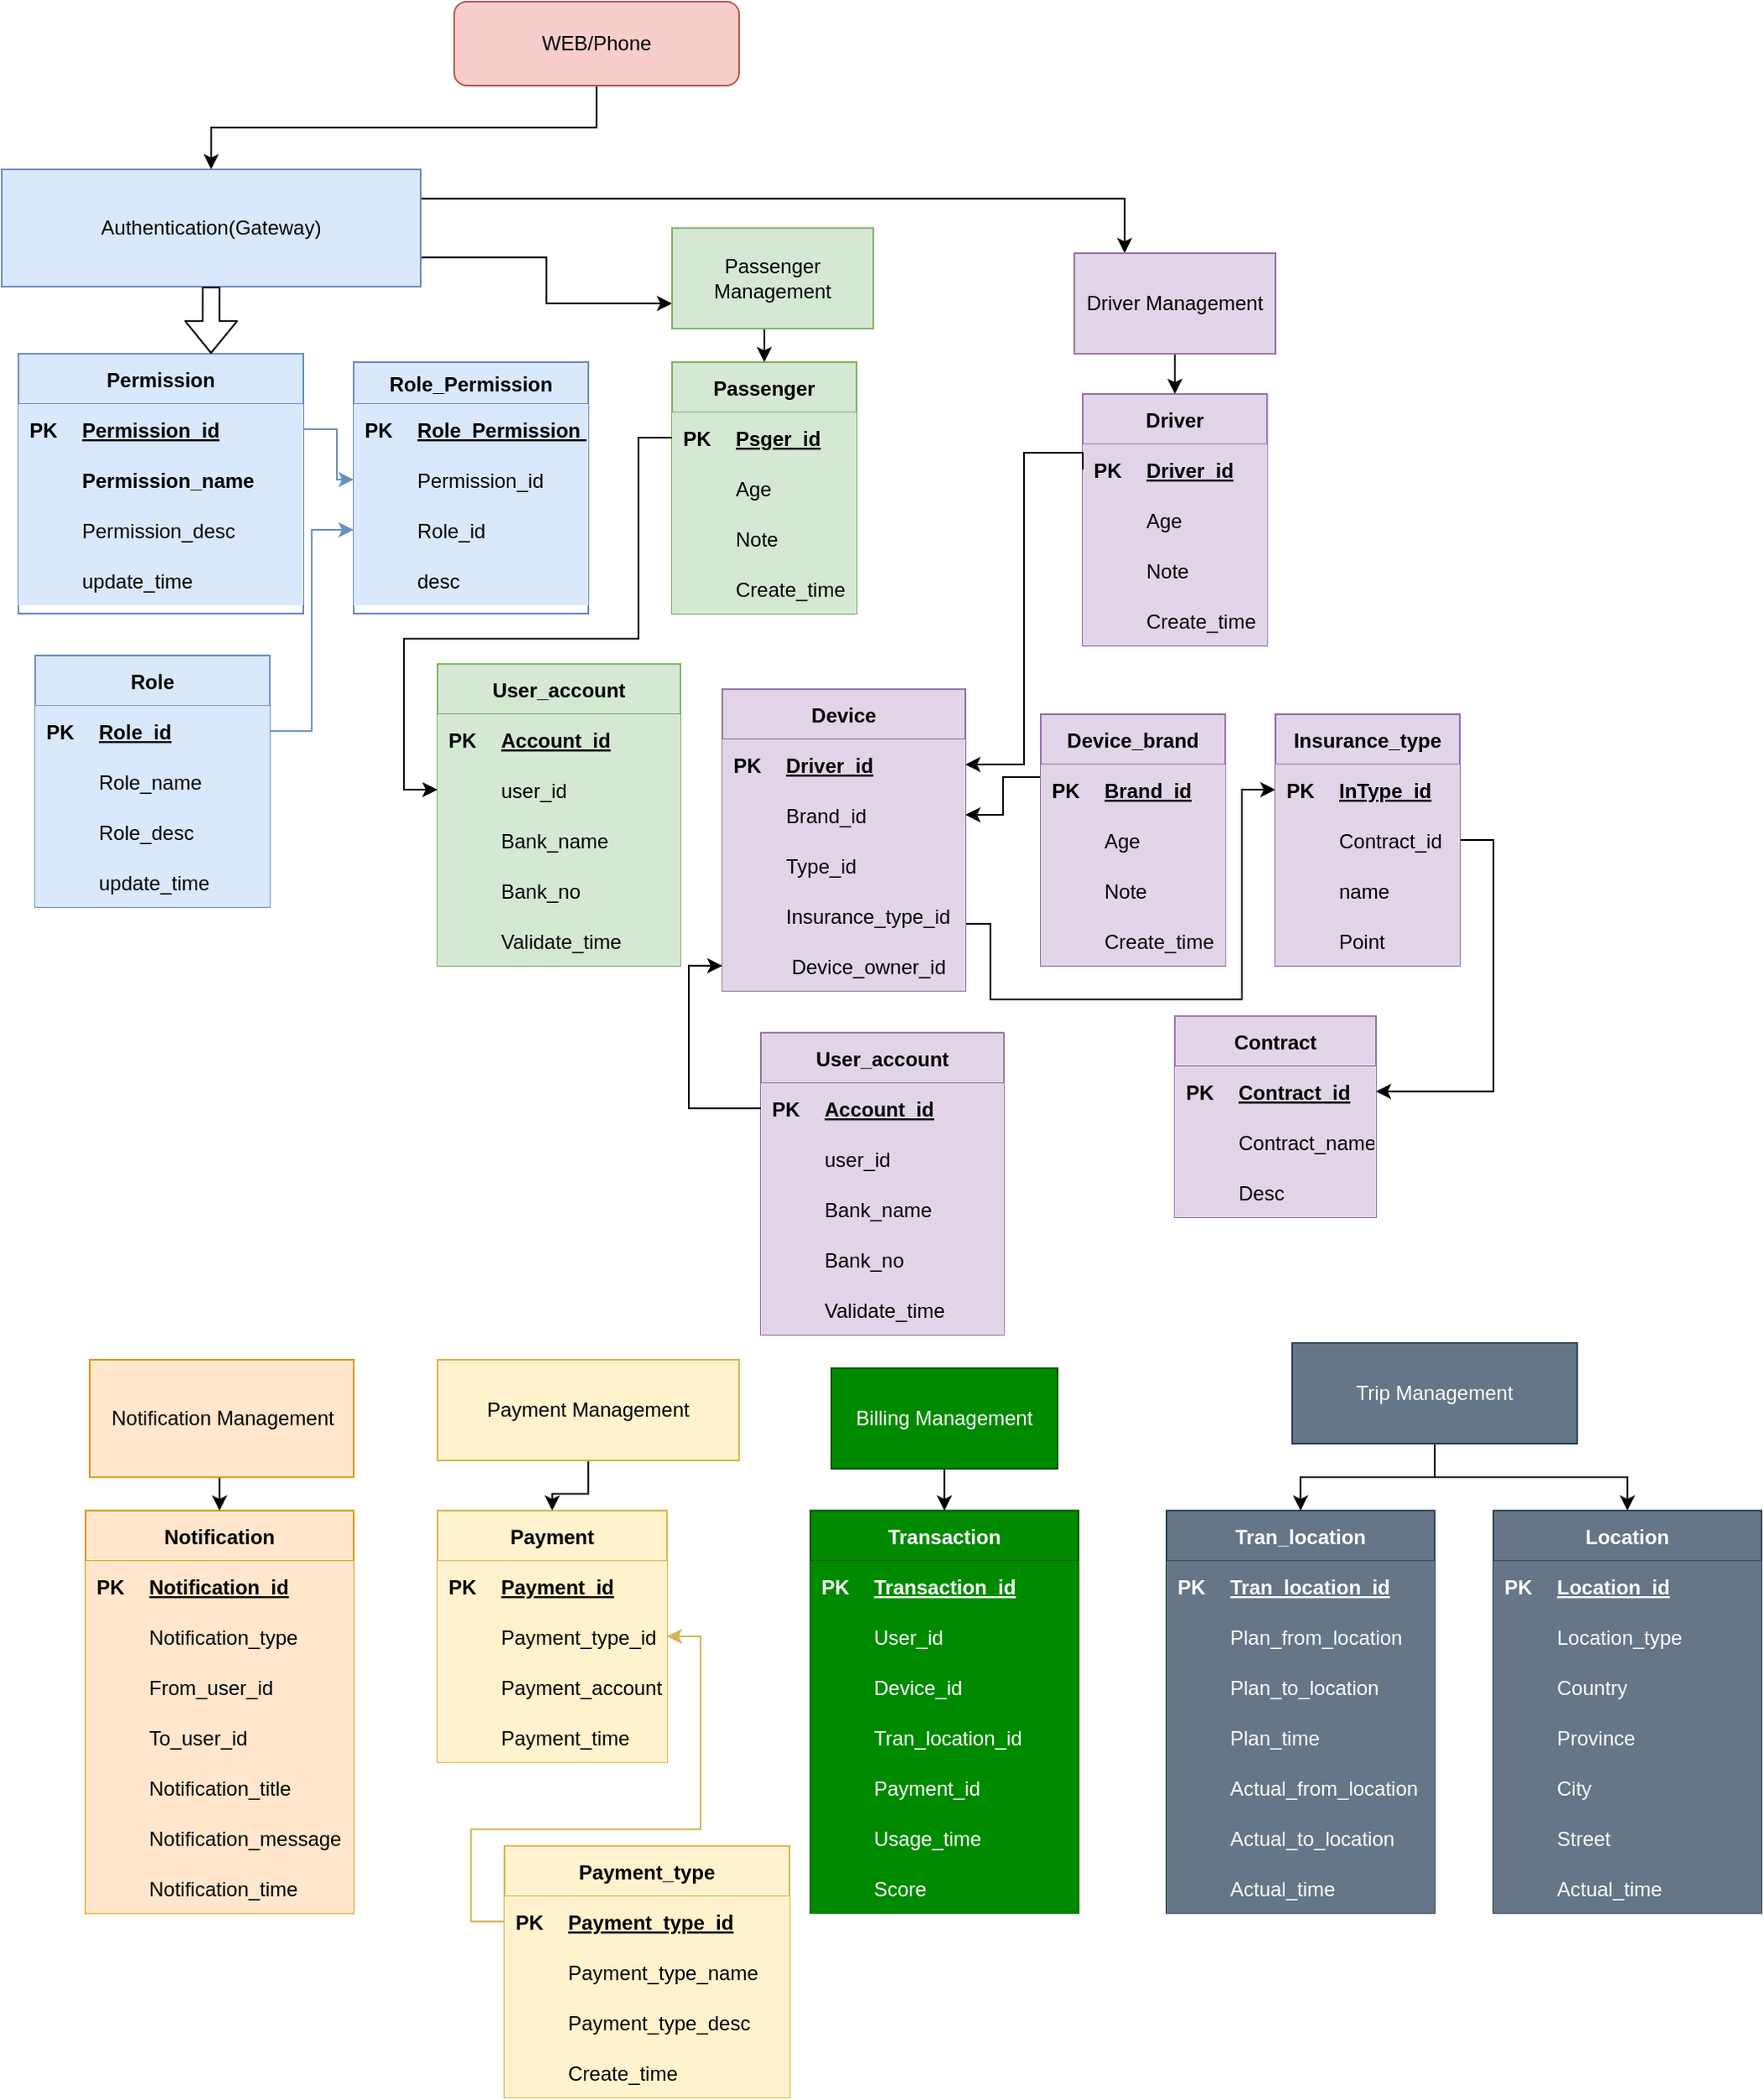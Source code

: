 <mxfile version="13.10.2" type="github">
  <diagram id="xl6M9EQaSiFgEsb6ymEG" name="Page-1">
    <mxGraphModel dx="944" dy="551" grid="1" gridSize="10" guides="1" tooltips="1" connect="1" arrows="1" fold="1" page="1" pageScale="1" pageWidth="850" pageHeight="1100" math="0" shadow="0">
      <root>
        <mxCell id="0" />
        <mxCell id="1" parent="0" />
        <mxCell id="GCJxB1RPTs2br_yxcwbv-110" style="edgeStyle=orthogonalEdgeStyle;rounded=0;orthogonalLoop=1;jettySize=auto;html=1;exitX=1;exitY=0.75;exitDx=0;exitDy=0;entryX=0;entryY=0.75;entryDx=0;entryDy=0;" parent="1" source="GCJxB1RPTs2br_yxcwbv-19" target="GCJxB1RPTs2br_yxcwbv-104" edge="1">
          <mxGeometry relative="1" as="geometry" />
        </mxCell>
        <mxCell id="GCJxB1RPTs2br_yxcwbv-111" style="edgeStyle=orthogonalEdgeStyle;rounded=0;orthogonalLoop=1;jettySize=auto;html=1;exitX=1;exitY=0.25;exitDx=0;exitDy=0;entryX=0.25;entryY=0;entryDx=0;entryDy=0;" parent="1" source="GCJxB1RPTs2br_yxcwbv-19" target="GCJxB1RPTs2br_yxcwbv-105" edge="1">
          <mxGeometry relative="1" as="geometry" />
        </mxCell>
        <mxCell id="GCJxB1RPTs2br_yxcwbv-19" value="Authentication(Gateway)" style="rounded=0;whiteSpace=wrap;html=1;fillColor=#dae8fc;strokeColor=#6c8ebf;" parent="1" vertex="1">
          <mxGeometry x="40" y="110" width="250" height="70" as="geometry" />
        </mxCell>
        <mxCell id="GCJxB1RPTs2br_yxcwbv-23" value="Permission" style="shape=table;startSize=30;container=1;collapsible=1;childLayout=tableLayout;fixedRows=1;rowLines=0;fontStyle=1;align=center;resizeLast=1;fillColor=#dae8fc;strokeColor=#6c8ebf;" parent="1" vertex="1">
          <mxGeometry x="50" y="220" width="170" height="155" as="geometry" />
        </mxCell>
        <mxCell id="GCJxB1RPTs2br_yxcwbv-24" value="" style="shape=partialRectangle;collapsible=0;dropTarget=0;pointerEvents=0;fillColor=#dae8fc;top=0;left=0;bottom=1;right=0;points=[[0,0.5],[1,0.5]];portConstraint=eastwest;strokeColor=#6c8ebf;" parent="GCJxB1RPTs2br_yxcwbv-23" vertex="1">
          <mxGeometry y="30" width="170" height="30" as="geometry" />
        </mxCell>
        <mxCell id="GCJxB1RPTs2br_yxcwbv-25" value="PK" style="shape=partialRectangle;connectable=0;fillColor=#dae8fc;top=0;left=0;bottom=0;right=0;fontStyle=1;overflow=hidden;strokeColor=#6c8ebf;" parent="GCJxB1RPTs2br_yxcwbv-24" vertex="1">
          <mxGeometry width="30" height="30" as="geometry" />
        </mxCell>
        <mxCell id="GCJxB1RPTs2br_yxcwbv-26" value="Permission_id" style="shape=partialRectangle;connectable=0;fillColor=#dae8fc;top=0;left=0;bottom=0;right=0;align=left;spacingLeft=6;fontStyle=5;overflow=hidden;strokeColor=#6c8ebf;" parent="GCJxB1RPTs2br_yxcwbv-24" vertex="1">
          <mxGeometry x="30" width="140" height="30" as="geometry" />
        </mxCell>
        <mxCell id="GCJxB1RPTs2br_yxcwbv-27" value="" style="shape=partialRectangle;collapsible=0;dropTarget=0;pointerEvents=0;fillColor=#dae8fc;top=0;left=0;bottom=0;right=0;points=[[0,0.5],[1,0.5]];portConstraint=eastwest;strokeColor=#6c8ebf;" parent="GCJxB1RPTs2br_yxcwbv-23" vertex="1">
          <mxGeometry y="60" width="170" height="30" as="geometry" />
        </mxCell>
        <mxCell id="GCJxB1RPTs2br_yxcwbv-28" value="" style="shape=partialRectangle;connectable=0;fillColor=#dae8fc;top=0;left=0;bottom=0;right=0;editable=1;overflow=hidden;strokeColor=#6c8ebf;" parent="GCJxB1RPTs2br_yxcwbv-27" vertex="1">
          <mxGeometry width="30" height="30" as="geometry" />
        </mxCell>
        <mxCell id="GCJxB1RPTs2br_yxcwbv-29" value="Permission_name" style="shape=partialRectangle;connectable=0;fillColor=#dae8fc;top=0;left=0;bottom=0;right=0;align=left;spacingLeft=6;overflow=hidden;fontStyle=1;strokeColor=#6c8ebf;" parent="GCJxB1RPTs2br_yxcwbv-27" vertex="1">
          <mxGeometry x="30" width="140" height="30" as="geometry" />
        </mxCell>
        <mxCell id="GCJxB1RPTs2br_yxcwbv-30" value="" style="shape=partialRectangle;collapsible=0;dropTarget=0;pointerEvents=0;fillColor=#dae8fc;top=0;left=0;bottom=0;right=0;points=[[0,0.5],[1,0.5]];portConstraint=eastwest;strokeColor=#6c8ebf;" parent="GCJxB1RPTs2br_yxcwbv-23" vertex="1">
          <mxGeometry y="90" width="170" height="30" as="geometry" />
        </mxCell>
        <mxCell id="GCJxB1RPTs2br_yxcwbv-31" value="" style="shape=partialRectangle;connectable=0;fillColor=#dae8fc;top=0;left=0;bottom=0;right=0;editable=1;overflow=hidden;strokeColor=#6c8ebf;" parent="GCJxB1RPTs2br_yxcwbv-30" vertex="1">
          <mxGeometry width="30" height="30" as="geometry" />
        </mxCell>
        <mxCell id="GCJxB1RPTs2br_yxcwbv-32" value="Permission_desc" style="shape=partialRectangle;connectable=0;fillColor=#dae8fc;top=0;left=0;bottom=0;right=0;align=left;spacingLeft=6;overflow=hidden;strokeColor=#6c8ebf;" parent="GCJxB1RPTs2br_yxcwbv-30" vertex="1">
          <mxGeometry x="30" width="140" height="30" as="geometry" />
        </mxCell>
        <mxCell id="GCJxB1RPTs2br_yxcwbv-33" value="" style="shape=partialRectangle;collapsible=0;dropTarget=0;pointerEvents=0;fillColor=#dae8fc;top=0;left=0;bottom=0;right=0;points=[[0,0.5],[1,0.5]];portConstraint=eastwest;strokeColor=#6c8ebf;" parent="GCJxB1RPTs2br_yxcwbv-23" vertex="1">
          <mxGeometry y="120" width="170" height="30" as="geometry" />
        </mxCell>
        <mxCell id="GCJxB1RPTs2br_yxcwbv-34" value="" style="shape=partialRectangle;connectable=0;fillColor=#dae8fc;top=0;left=0;bottom=0;right=0;editable=1;overflow=hidden;strokeColor=#6c8ebf;" parent="GCJxB1RPTs2br_yxcwbv-33" vertex="1">
          <mxGeometry width="30" height="30" as="geometry" />
        </mxCell>
        <mxCell id="GCJxB1RPTs2br_yxcwbv-35" value="update_time" style="shape=partialRectangle;connectable=0;fillColor=#dae8fc;top=0;left=0;bottom=0;right=0;align=left;spacingLeft=6;overflow=hidden;strokeColor=#6c8ebf;" parent="GCJxB1RPTs2br_yxcwbv-33" vertex="1">
          <mxGeometry x="30" width="140" height="30" as="geometry" />
        </mxCell>
        <mxCell id="GCJxB1RPTs2br_yxcwbv-36" value="Role_Permission" style="shape=table;startSize=25;container=1;collapsible=1;childLayout=tableLayout;fixedRows=1;rowLines=0;fontStyle=1;align=center;resizeLast=1;fillColor=#dae8fc;strokeColor=#6c8ebf;" parent="1" vertex="1">
          <mxGeometry x="250" y="225" width="140" height="150" as="geometry" />
        </mxCell>
        <mxCell id="GCJxB1RPTs2br_yxcwbv-37" value="" style="shape=partialRectangle;collapsible=0;dropTarget=0;pointerEvents=0;fillColor=#dae8fc;top=0;left=0;bottom=1;right=0;points=[[0,0.5],[1,0.5]];portConstraint=eastwest;strokeColor=#6c8ebf;" parent="GCJxB1RPTs2br_yxcwbv-36" vertex="1">
          <mxGeometry y="25" width="140" height="30" as="geometry" />
        </mxCell>
        <mxCell id="GCJxB1RPTs2br_yxcwbv-38" value="PK" style="shape=partialRectangle;connectable=0;fillColor=#dae8fc;top=0;left=0;bottom=0;right=0;fontStyle=1;overflow=hidden;strokeColor=#6c8ebf;" parent="GCJxB1RPTs2br_yxcwbv-37" vertex="1">
          <mxGeometry width="30" height="30" as="geometry" />
        </mxCell>
        <mxCell id="GCJxB1RPTs2br_yxcwbv-39" value="Role_Permission_id" style="shape=partialRectangle;connectable=0;fillColor=#dae8fc;top=0;left=0;bottom=0;right=0;align=left;spacingLeft=6;fontStyle=5;overflow=hidden;strokeColor=#6c8ebf;" parent="GCJxB1RPTs2br_yxcwbv-37" vertex="1">
          <mxGeometry x="30" width="110" height="30" as="geometry" />
        </mxCell>
        <mxCell id="GCJxB1RPTs2br_yxcwbv-40" value="" style="shape=partialRectangle;collapsible=0;dropTarget=0;pointerEvents=0;fillColor=#dae8fc;top=0;left=0;bottom=0;right=0;points=[[0,0.5],[1,0.5]];portConstraint=eastwest;strokeColor=#6c8ebf;" parent="GCJxB1RPTs2br_yxcwbv-36" vertex="1">
          <mxGeometry y="55" width="140" height="30" as="geometry" />
        </mxCell>
        <mxCell id="GCJxB1RPTs2br_yxcwbv-41" value="" style="shape=partialRectangle;connectable=0;fillColor=#dae8fc;top=0;left=0;bottom=0;right=0;editable=1;overflow=hidden;strokeColor=#6c8ebf;" parent="GCJxB1RPTs2br_yxcwbv-40" vertex="1">
          <mxGeometry width="30" height="30" as="geometry" />
        </mxCell>
        <mxCell id="GCJxB1RPTs2br_yxcwbv-42" value="Permission_id" style="shape=partialRectangle;connectable=0;fillColor=#dae8fc;top=0;left=0;bottom=0;right=0;align=left;spacingLeft=6;overflow=hidden;strokeColor=#6c8ebf;" parent="GCJxB1RPTs2br_yxcwbv-40" vertex="1">
          <mxGeometry x="30" width="110" height="30" as="geometry" />
        </mxCell>
        <mxCell id="GCJxB1RPTs2br_yxcwbv-43" value="" style="shape=partialRectangle;collapsible=0;dropTarget=0;pointerEvents=0;fillColor=#dae8fc;top=0;left=0;bottom=0;right=0;points=[[0,0.5],[1,0.5]];portConstraint=eastwest;strokeColor=#6c8ebf;" parent="GCJxB1RPTs2br_yxcwbv-36" vertex="1">
          <mxGeometry y="85" width="140" height="30" as="geometry" />
        </mxCell>
        <mxCell id="GCJxB1RPTs2br_yxcwbv-44" value="" style="shape=partialRectangle;connectable=0;fillColor=#dae8fc;top=0;left=0;bottom=0;right=0;editable=1;overflow=hidden;strokeColor=#6c8ebf;" parent="GCJxB1RPTs2br_yxcwbv-43" vertex="1">
          <mxGeometry width="30" height="30" as="geometry" />
        </mxCell>
        <mxCell id="GCJxB1RPTs2br_yxcwbv-45" value="Role_id" style="shape=partialRectangle;connectable=0;fillColor=#dae8fc;top=0;left=0;bottom=0;right=0;align=left;spacingLeft=6;overflow=hidden;strokeColor=#6c8ebf;" parent="GCJxB1RPTs2br_yxcwbv-43" vertex="1">
          <mxGeometry x="30" width="110" height="30" as="geometry" />
        </mxCell>
        <mxCell id="GCJxB1RPTs2br_yxcwbv-46" value="" style="shape=partialRectangle;collapsible=0;dropTarget=0;pointerEvents=0;fillColor=#dae8fc;top=0;left=0;bottom=0;right=0;points=[[0,0.5],[1,0.5]];portConstraint=eastwest;strokeColor=#6c8ebf;" parent="GCJxB1RPTs2br_yxcwbv-36" vertex="1">
          <mxGeometry y="115" width="140" height="30" as="geometry" />
        </mxCell>
        <mxCell id="GCJxB1RPTs2br_yxcwbv-47" value="" style="shape=partialRectangle;connectable=0;fillColor=#dae8fc;top=0;left=0;bottom=0;right=0;editable=1;overflow=hidden;strokeColor=#6c8ebf;" parent="GCJxB1RPTs2br_yxcwbv-46" vertex="1">
          <mxGeometry width="30" height="30" as="geometry" />
        </mxCell>
        <mxCell id="GCJxB1RPTs2br_yxcwbv-48" value="desc" style="shape=partialRectangle;connectable=0;fillColor=#dae8fc;top=0;left=0;bottom=0;right=0;align=left;spacingLeft=6;overflow=hidden;strokeColor=#6c8ebf;" parent="GCJxB1RPTs2br_yxcwbv-46" vertex="1">
          <mxGeometry x="30" width="110" height="30" as="geometry" />
        </mxCell>
        <mxCell id="GCJxB1RPTs2br_yxcwbv-50" value="Role" style="shape=table;startSize=30;container=1;collapsible=1;childLayout=tableLayout;fixedRows=1;rowLines=0;fontStyle=1;align=center;resizeLast=1;fillColor=#dae8fc;strokeColor=#6c8ebf;" parent="1" vertex="1">
          <mxGeometry x="60" y="400" width="140" height="150" as="geometry" />
        </mxCell>
        <mxCell id="GCJxB1RPTs2br_yxcwbv-51" value="" style="shape=partialRectangle;collapsible=0;dropTarget=0;pointerEvents=0;fillColor=#dae8fc;top=0;left=0;bottom=1;right=0;points=[[0,0.5],[1,0.5]];portConstraint=eastwest;strokeColor=#6c8ebf;" parent="GCJxB1RPTs2br_yxcwbv-50" vertex="1">
          <mxGeometry y="30" width="140" height="30" as="geometry" />
        </mxCell>
        <mxCell id="GCJxB1RPTs2br_yxcwbv-52" value="PK" style="shape=partialRectangle;connectable=0;fillColor=#dae8fc;top=0;left=0;bottom=0;right=0;fontStyle=1;overflow=hidden;strokeColor=#6c8ebf;" parent="GCJxB1RPTs2br_yxcwbv-51" vertex="1">
          <mxGeometry width="30" height="30" as="geometry" />
        </mxCell>
        <mxCell id="GCJxB1RPTs2br_yxcwbv-53" value="Role_id" style="shape=partialRectangle;connectable=0;fillColor=#dae8fc;top=0;left=0;bottom=0;right=0;align=left;spacingLeft=6;fontStyle=5;overflow=hidden;strokeColor=#6c8ebf;" parent="GCJxB1RPTs2br_yxcwbv-51" vertex="1">
          <mxGeometry x="30" width="110" height="30" as="geometry" />
        </mxCell>
        <mxCell id="GCJxB1RPTs2br_yxcwbv-54" value="" style="shape=partialRectangle;collapsible=0;dropTarget=0;pointerEvents=0;fillColor=#dae8fc;top=0;left=0;bottom=0;right=0;points=[[0,0.5],[1,0.5]];portConstraint=eastwest;strokeColor=#6c8ebf;" parent="GCJxB1RPTs2br_yxcwbv-50" vertex="1">
          <mxGeometry y="60" width="140" height="30" as="geometry" />
        </mxCell>
        <mxCell id="GCJxB1RPTs2br_yxcwbv-55" value="" style="shape=partialRectangle;connectable=0;fillColor=#dae8fc;top=0;left=0;bottom=0;right=0;editable=1;overflow=hidden;strokeColor=#6c8ebf;" parent="GCJxB1RPTs2br_yxcwbv-54" vertex="1">
          <mxGeometry width="30" height="30" as="geometry" />
        </mxCell>
        <mxCell id="GCJxB1RPTs2br_yxcwbv-56" value="Role_name" style="shape=partialRectangle;connectable=0;fillColor=#dae8fc;top=0;left=0;bottom=0;right=0;align=left;spacingLeft=6;overflow=hidden;strokeColor=#6c8ebf;" parent="GCJxB1RPTs2br_yxcwbv-54" vertex="1">
          <mxGeometry x="30" width="110" height="30" as="geometry" />
        </mxCell>
        <mxCell id="GCJxB1RPTs2br_yxcwbv-57" value="" style="shape=partialRectangle;collapsible=0;dropTarget=0;pointerEvents=0;fillColor=#dae8fc;top=0;left=0;bottom=0;right=0;points=[[0,0.5],[1,0.5]];portConstraint=eastwest;strokeColor=#6c8ebf;" parent="GCJxB1RPTs2br_yxcwbv-50" vertex="1">
          <mxGeometry y="90" width="140" height="30" as="geometry" />
        </mxCell>
        <mxCell id="GCJxB1RPTs2br_yxcwbv-58" value="" style="shape=partialRectangle;connectable=0;fillColor=#dae8fc;top=0;left=0;bottom=0;right=0;editable=1;overflow=hidden;strokeColor=#6c8ebf;" parent="GCJxB1RPTs2br_yxcwbv-57" vertex="1">
          <mxGeometry width="30" height="30" as="geometry" />
        </mxCell>
        <mxCell id="GCJxB1RPTs2br_yxcwbv-59" value="Role_desc" style="shape=partialRectangle;connectable=0;fillColor=#dae8fc;top=0;left=0;bottom=0;right=0;align=left;spacingLeft=6;overflow=hidden;strokeColor=#6c8ebf;" parent="GCJxB1RPTs2br_yxcwbv-57" vertex="1">
          <mxGeometry x="30" width="110" height="30" as="geometry" />
        </mxCell>
        <mxCell id="GCJxB1RPTs2br_yxcwbv-60" value="" style="shape=partialRectangle;collapsible=0;dropTarget=0;pointerEvents=0;fillColor=#dae8fc;top=0;left=0;bottom=0;right=0;points=[[0,0.5],[1,0.5]];portConstraint=eastwest;strokeColor=#6c8ebf;" parent="GCJxB1RPTs2br_yxcwbv-50" vertex="1">
          <mxGeometry y="120" width="140" height="30" as="geometry" />
        </mxCell>
        <mxCell id="GCJxB1RPTs2br_yxcwbv-61" value="" style="shape=partialRectangle;connectable=0;fillColor=#dae8fc;top=0;left=0;bottom=0;right=0;editable=1;overflow=hidden;strokeColor=#6c8ebf;" parent="GCJxB1RPTs2br_yxcwbv-60" vertex="1">
          <mxGeometry width="30" height="30" as="geometry" />
        </mxCell>
        <mxCell id="GCJxB1RPTs2br_yxcwbv-62" value="update_time" style="shape=partialRectangle;connectable=0;fillColor=#dae8fc;top=0;left=0;bottom=0;right=0;align=left;spacingLeft=6;overflow=hidden;strokeColor=#6c8ebf;" parent="GCJxB1RPTs2br_yxcwbv-60" vertex="1">
          <mxGeometry x="30" width="110" height="30" as="geometry" />
        </mxCell>
        <mxCell id="GCJxB1RPTs2br_yxcwbv-63" style="edgeStyle=orthogonalEdgeStyle;rounded=0;orthogonalLoop=1;jettySize=auto;html=1;exitX=1;exitY=0.5;exitDx=0;exitDy=0;entryX=0;entryY=0.5;entryDx=0;entryDy=0;fillColor=#dae8fc;strokeColor=#6c8ebf;" parent="1" source="GCJxB1RPTs2br_yxcwbv-24" target="GCJxB1RPTs2br_yxcwbv-40" edge="1">
          <mxGeometry relative="1" as="geometry" />
        </mxCell>
        <mxCell id="GCJxB1RPTs2br_yxcwbv-64" style="edgeStyle=orthogonalEdgeStyle;rounded=0;orthogonalLoop=1;jettySize=auto;html=1;exitX=1;exitY=0.5;exitDx=0;exitDy=0;entryX=0;entryY=0.5;entryDx=0;entryDy=0;fillColor=#dae8fc;strokeColor=#6c8ebf;" parent="1" source="GCJxB1RPTs2br_yxcwbv-51" target="GCJxB1RPTs2br_yxcwbv-43" edge="1">
          <mxGeometry relative="1" as="geometry" />
        </mxCell>
        <mxCell id="GCJxB1RPTs2br_yxcwbv-73" style="edgeStyle=orthogonalEdgeStyle;rounded=0;orthogonalLoop=1;jettySize=auto;html=1;exitX=0.5;exitY=1;exitDx=0;exitDy=0;entryX=0.5;entryY=0;entryDx=0;entryDy=0;" parent="1" source="GCJxB1RPTs2br_yxcwbv-70" target="GCJxB1RPTs2br_yxcwbv-19" edge="1">
          <mxGeometry relative="1" as="geometry" />
        </mxCell>
        <mxCell id="GCJxB1RPTs2br_yxcwbv-70" value="WEB/Phone" style="rounded=1;whiteSpace=wrap;html=1;fillColor=#f8cecc;strokeColor=#b85450;" parent="1" vertex="1">
          <mxGeometry x="310" y="10" width="170" height="50" as="geometry" />
        </mxCell>
        <mxCell id="GCJxB1RPTs2br_yxcwbv-76" value="Passenger" style="shape=table;startSize=30;container=1;collapsible=1;childLayout=tableLayout;fixedRows=1;rowLines=0;fontStyle=1;align=center;resizeLast=1;fillColor=#d5e8d4;strokeColor=#82b366;" parent="1" vertex="1">
          <mxGeometry x="440" y="225" width="110" height="150" as="geometry" />
        </mxCell>
        <mxCell id="GCJxB1RPTs2br_yxcwbv-77" value="" style="shape=partialRectangle;collapsible=0;dropTarget=0;pointerEvents=0;fillColor=#d5e8d4;top=0;left=0;bottom=1;right=0;points=[[0,0.5],[1,0.5]];portConstraint=eastwest;strokeColor=#82b366;" parent="GCJxB1RPTs2br_yxcwbv-76" vertex="1">
          <mxGeometry y="30" width="110" height="30" as="geometry" />
        </mxCell>
        <mxCell id="GCJxB1RPTs2br_yxcwbv-78" value="PK" style="shape=partialRectangle;connectable=0;fillColor=#d5e8d4;top=0;left=0;bottom=0;right=0;fontStyle=1;overflow=hidden;strokeColor=#82b366;" parent="GCJxB1RPTs2br_yxcwbv-77" vertex="1">
          <mxGeometry width="30" height="30" as="geometry" />
        </mxCell>
        <mxCell id="GCJxB1RPTs2br_yxcwbv-79" value="Psger_id" style="shape=partialRectangle;connectable=0;fillColor=#d5e8d4;top=0;left=0;bottom=0;right=0;align=left;spacingLeft=6;fontStyle=5;overflow=hidden;strokeColor=#82b366;" parent="GCJxB1RPTs2br_yxcwbv-77" vertex="1">
          <mxGeometry x="30" width="80" height="30" as="geometry" />
        </mxCell>
        <mxCell id="GCJxB1RPTs2br_yxcwbv-80" value="" style="shape=partialRectangle;collapsible=0;dropTarget=0;pointerEvents=0;fillColor=#d5e8d4;top=0;left=0;bottom=0;right=0;points=[[0,0.5],[1,0.5]];portConstraint=eastwest;strokeColor=#82b366;" parent="GCJxB1RPTs2br_yxcwbv-76" vertex="1">
          <mxGeometry y="60" width="110" height="30" as="geometry" />
        </mxCell>
        <mxCell id="GCJxB1RPTs2br_yxcwbv-81" value="" style="shape=partialRectangle;connectable=0;fillColor=#d5e8d4;top=0;left=0;bottom=0;right=0;editable=1;overflow=hidden;strokeColor=#82b366;" parent="GCJxB1RPTs2br_yxcwbv-80" vertex="1">
          <mxGeometry width="30" height="30" as="geometry" />
        </mxCell>
        <mxCell id="GCJxB1RPTs2br_yxcwbv-82" value="Age" style="shape=partialRectangle;connectable=0;fillColor=#d5e8d4;top=0;left=0;bottom=0;right=0;align=left;spacingLeft=6;overflow=hidden;strokeColor=#82b366;" parent="GCJxB1RPTs2br_yxcwbv-80" vertex="1">
          <mxGeometry x="30" width="80" height="30" as="geometry" />
        </mxCell>
        <mxCell id="GCJxB1RPTs2br_yxcwbv-83" value="" style="shape=partialRectangle;collapsible=0;dropTarget=0;pointerEvents=0;fillColor=#d5e8d4;top=0;left=0;bottom=0;right=0;points=[[0,0.5],[1,0.5]];portConstraint=eastwest;strokeColor=#82b366;" parent="GCJxB1RPTs2br_yxcwbv-76" vertex="1">
          <mxGeometry y="90" width="110" height="30" as="geometry" />
        </mxCell>
        <mxCell id="GCJxB1RPTs2br_yxcwbv-84" value="" style="shape=partialRectangle;connectable=0;fillColor=#d5e8d4;top=0;left=0;bottom=0;right=0;editable=1;overflow=hidden;strokeColor=#82b366;" parent="GCJxB1RPTs2br_yxcwbv-83" vertex="1">
          <mxGeometry width="30" height="30" as="geometry" />
        </mxCell>
        <mxCell id="GCJxB1RPTs2br_yxcwbv-85" value="Note" style="shape=partialRectangle;connectable=0;fillColor=#d5e8d4;top=0;left=0;bottom=0;right=0;align=left;spacingLeft=6;overflow=hidden;strokeColor=#82b366;" parent="GCJxB1RPTs2br_yxcwbv-83" vertex="1">
          <mxGeometry x="30" width="80" height="30" as="geometry" />
        </mxCell>
        <mxCell id="GCJxB1RPTs2br_yxcwbv-86" value="" style="shape=partialRectangle;collapsible=0;dropTarget=0;pointerEvents=0;fillColor=#d5e8d4;top=0;left=0;bottom=0;right=0;points=[[0,0.5],[1,0.5]];portConstraint=eastwest;strokeColor=#82b366;" parent="GCJxB1RPTs2br_yxcwbv-76" vertex="1">
          <mxGeometry y="120" width="110" height="30" as="geometry" />
        </mxCell>
        <mxCell id="GCJxB1RPTs2br_yxcwbv-87" value="" style="shape=partialRectangle;connectable=0;fillColor=#d5e8d4;top=0;left=0;bottom=0;right=0;editable=1;overflow=hidden;strokeColor=#82b366;" parent="GCJxB1RPTs2br_yxcwbv-86" vertex="1">
          <mxGeometry width="30" height="30" as="geometry" />
        </mxCell>
        <mxCell id="GCJxB1RPTs2br_yxcwbv-88" value="Create_time" style="shape=partialRectangle;connectable=0;fillColor=#d5e8d4;top=0;left=0;bottom=0;right=0;align=left;spacingLeft=6;overflow=hidden;strokeColor=#82b366;" parent="GCJxB1RPTs2br_yxcwbv-86" vertex="1">
          <mxGeometry x="30" width="80" height="30" as="geometry" />
        </mxCell>
        <mxCell id="GCJxB1RPTs2br_yxcwbv-89" value="Driver" style="shape=table;startSize=30;container=1;collapsible=1;childLayout=tableLayout;fixedRows=1;rowLines=0;fontStyle=1;align=center;resizeLast=1;fillColor=#e1d5e7;strokeColor=#9673a6;" parent="1" vertex="1">
          <mxGeometry x="685" y="244" width="110" height="150" as="geometry" />
        </mxCell>
        <mxCell id="GCJxB1RPTs2br_yxcwbv-90" value="" style="shape=partialRectangle;collapsible=0;dropTarget=0;pointerEvents=0;fillColor=#e1d5e7;top=0;left=0;bottom=1;right=0;points=[[0,0.5],[1,0.5]];portConstraint=eastwest;strokeColor=#9673a6;" parent="GCJxB1RPTs2br_yxcwbv-89" vertex="1">
          <mxGeometry y="30" width="110" height="30" as="geometry" />
        </mxCell>
        <mxCell id="GCJxB1RPTs2br_yxcwbv-91" value="PK" style="shape=partialRectangle;connectable=0;fillColor=#e1d5e7;top=0;left=0;bottom=0;right=0;fontStyle=1;overflow=hidden;strokeColor=#9673a6;" parent="GCJxB1RPTs2br_yxcwbv-90" vertex="1">
          <mxGeometry width="30" height="30" as="geometry" />
        </mxCell>
        <mxCell id="GCJxB1RPTs2br_yxcwbv-92" value="Driver_id" style="shape=partialRectangle;connectable=0;fillColor=#e1d5e7;top=0;left=0;bottom=0;right=0;align=left;spacingLeft=6;fontStyle=5;overflow=hidden;strokeColor=#9673a6;" parent="GCJxB1RPTs2br_yxcwbv-90" vertex="1">
          <mxGeometry x="30" width="80" height="30" as="geometry" />
        </mxCell>
        <mxCell id="GCJxB1RPTs2br_yxcwbv-93" value="" style="shape=partialRectangle;collapsible=0;dropTarget=0;pointerEvents=0;fillColor=#e1d5e7;top=0;left=0;bottom=0;right=0;points=[[0,0.5],[1,0.5]];portConstraint=eastwest;strokeColor=#9673a6;" parent="GCJxB1RPTs2br_yxcwbv-89" vertex="1">
          <mxGeometry y="60" width="110" height="30" as="geometry" />
        </mxCell>
        <mxCell id="GCJxB1RPTs2br_yxcwbv-94" value="" style="shape=partialRectangle;connectable=0;fillColor=#e1d5e7;top=0;left=0;bottom=0;right=0;editable=1;overflow=hidden;strokeColor=#9673a6;" parent="GCJxB1RPTs2br_yxcwbv-93" vertex="1">
          <mxGeometry width="30" height="30" as="geometry" />
        </mxCell>
        <mxCell id="GCJxB1RPTs2br_yxcwbv-95" value="Age" style="shape=partialRectangle;connectable=0;fillColor=#e1d5e7;top=0;left=0;bottom=0;right=0;align=left;spacingLeft=6;overflow=hidden;strokeColor=#9673a6;" parent="GCJxB1RPTs2br_yxcwbv-93" vertex="1">
          <mxGeometry x="30" width="80" height="30" as="geometry" />
        </mxCell>
        <mxCell id="GCJxB1RPTs2br_yxcwbv-96" value="" style="shape=partialRectangle;collapsible=0;dropTarget=0;pointerEvents=0;fillColor=#e1d5e7;top=0;left=0;bottom=0;right=0;points=[[0,0.5],[1,0.5]];portConstraint=eastwest;strokeColor=#9673a6;" parent="GCJxB1RPTs2br_yxcwbv-89" vertex="1">
          <mxGeometry y="90" width="110" height="30" as="geometry" />
        </mxCell>
        <mxCell id="GCJxB1RPTs2br_yxcwbv-97" value="" style="shape=partialRectangle;connectable=0;fillColor=#e1d5e7;top=0;left=0;bottom=0;right=0;editable=1;overflow=hidden;strokeColor=#9673a6;" parent="GCJxB1RPTs2br_yxcwbv-96" vertex="1">
          <mxGeometry width="30" height="30" as="geometry" />
        </mxCell>
        <mxCell id="GCJxB1RPTs2br_yxcwbv-98" value="Note" style="shape=partialRectangle;connectable=0;fillColor=#e1d5e7;top=0;left=0;bottom=0;right=0;align=left;spacingLeft=6;overflow=hidden;strokeColor=#9673a6;" parent="GCJxB1RPTs2br_yxcwbv-96" vertex="1">
          <mxGeometry x="30" width="80" height="30" as="geometry" />
        </mxCell>
        <mxCell id="GCJxB1RPTs2br_yxcwbv-99" value="" style="shape=partialRectangle;collapsible=0;dropTarget=0;pointerEvents=0;fillColor=#e1d5e7;top=0;left=0;bottom=0;right=0;points=[[0,0.5],[1,0.5]];portConstraint=eastwest;strokeColor=#9673a6;" parent="GCJxB1RPTs2br_yxcwbv-89" vertex="1">
          <mxGeometry y="120" width="110" height="30" as="geometry" />
        </mxCell>
        <mxCell id="GCJxB1RPTs2br_yxcwbv-100" value="" style="shape=partialRectangle;connectable=0;fillColor=#e1d5e7;top=0;left=0;bottom=0;right=0;editable=1;overflow=hidden;strokeColor=#9673a6;" parent="GCJxB1RPTs2br_yxcwbv-99" vertex="1">
          <mxGeometry width="30" height="30" as="geometry" />
        </mxCell>
        <mxCell id="GCJxB1RPTs2br_yxcwbv-101" value="Create_time" style="shape=partialRectangle;connectable=0;fillColor=#e1d5e7;top=0;left=0;bottom=0;right=0;align=left;spacingLeft=6;overflow=hidden;strokeColor=#9673a6;" parent="GCJxB1RPTs2br_yxcwbv-99" vertex="1">
          <mxGeometry x="30" width="80" height="30" as="geometry" />
        </mxCell>
        <mxCell id="GCJxB1RPTs2br_yxcwbv-113" style="edgeStyle=orthogonalEdgeStyle;rounded=0;orthogonalLoop=1;jettySize=auto;html=1;exitX=0.5;exitY=1;exitDx=0;exitDy=0;entryX=0.5;entryY=0;entryDx=0;entryDy=0;" parent="1" source="GCJxB1RPTs2br_yxcwbv-104" target="GCJxB1RPTs2br_yxcwbv-76" edge="1">
          <mxGeometry relative="1" as="geometry" />
        </mxCell>
        <mxCell id="GCJxB1RPTs2br_yxcwbv-104" value="Passenger Management" style="rounded=0;whiteSpace=wrap;html=1;fillColor=#d5e8d4;strokeColor=#82b366;" parent="1" vertex="1">
          <mxGeometry x="440" y="145" width="120" height="60" as="geometry" />
        </mxCell>
        <mxCell id="GCJxB1RPTs2br_yxcwbv-114" style="edgeStyle=orthogonalEdgeStyle;rounded=0;orthogonalLoop=1;jettySize=auto;html=1;exitX=0.5;exitY=1;exitDx=0;exitDy=0;entryX=0.5;entryY=0;entryDx=0;entryDy=0;" parent="1" source="GCJxB1RPTs2br_yxcwbv-105" target="GCJxB1RPTs2br_yxcwbv-89" edge="1">
          <mxGeometry relative="1" as="geometry" />
        </mxCell>
        <mxCell id="GCJxB1RPTs2br_yxcwbv-105" value="Driver Management" style="rounded=0;whiteSpace=wrap;html=1;fillColor=#e1d5e7;strokeColor=#9673a6;" parent="1" vertex="1">
          <mxGeometry x="680" y="160" width="120" height="60" as="geometry" />
        </mxCell>
        <mxCell id="GCJxB1RPTs2br_yxcwbv-109" value="" style="shape=flexArrow;endArrow=classic;html=1;exitX=0.5;exitY=1;exitDx=0;exitDy=0;entryX=0.676;entryY=0;entryDx=0;entryDy=0;entryPerimeter=0;" parent="1" source="GCJxB1RPTs2br_yxcwbv-19" target="GCJxB1RPTs2br_yxcwbv-23" edge="1">
          <mxGeometry width="50" height="50" relative="1" as="geometry">
            <mxPoint x="340" y="300" as="sourcePoint" />
            <mxPoint x="225" y="220" as="targetPoint" />
          </mxGeometry>
        </mxCell>
        <mxCell id="GCJxB1RPTs2br_yxcwbv-161" style="edgeStyle=orthogonalEdgeStyle;rounded=0;orthogonalLoop=1;jettySize=auto;html=1;exitX=1;exitY=0.75;exitDx=0;exitDy=0;entryX=0;entryY=0.5;entryDx=0;entryDy=0;" parent="1" source="GCJxB1RPTs2br_yxcwbv-115" target="GCJxB1RPTs2br_yxcwbv-142" edge="1">
          <mxGeometry relative="1" as="geometry">
            <Array as="points">
              <mxPoint x="630" y="560" />
              <mxPoint x="630" y="605" />
              <mxPoint x="780" y="605" />
              <mxPoint x="780" y="480" />
            </Array>
          </mxGeometry>
        </mxCell>
        <object label="Device" id="GCJxB1RPTs2br_yxcwbv-115">
          <mxCell style="shape=table;startSize=30;container=1;collapsible=1;childLayout=tableLayout;fixedRows=1;rowLines=0;fontStyle=1;align=center;resizeLast=1;fillColor=#e1d5e7;strokeColor=#9673a6;" parent="1" vertex="1">
            <mxGeometry x="470" y="420" width="145" height="180" as="geometry" />
          </mxCell>
        </object>
        <mxCell id="GCJxB1RPTs2br_yxcwbv-116" value="" style="shape=partialRectangle;collapsible=0;dropTarget=0;pointerEvents=0;fillColor=#e1d5e7;top=0;left=0;bottom=1;right=0;points=[[0,0.5],[1,0.5]];portConstraint=eastwest;strokeColor=#9673a6;" parent="GCJxB1RPTs2br_yxcwbv-115" vertex="1">
          <mxGeometry y="30" width="145" height="30" as="geometry" />
        </mxCell>
        <mxCell id="GCJxB1RPTs2br_yxcwbv-117" value="PK" style="shape=partialRectangle;connectable=0;fillColor=#e1d5e7;top=0;left=0;bottom=0;right=0;fontStyle=1;overflow=hidden;strokeColor=#9673a6;" parent="GCJxB1RPTs2br_yxcwbv-116" vertex="1">
          <mxGeometry width="30" height="30" as="geometry" />
        </mxCell>
        <mxCell id="GCJxB1RPTs2br_yxcwbv-118" value="Driver_id" style="shape=partialRectangle;connectable=0;fillColor=#e1d5e7;top=0;left=0;bottom=0;right=0;align=left;spacingLeft=6;fontStyle=5;overflow=hidden;strokeColor=#9673a6;" parent="GCJxB1RPTs2br_yxcwbv-116" vertex="1">
          <mxGeometry x="30" width="115" height="30" as="geometry" />
        </mxCell>
        <mxCell id="GCJxB1RPTs2br_yxcwbv-119" value="" style="shape=partialRectangle;collapsible=0;dropTarget=0;pointerEvents=0;fillColor=#e1d5e7;top=0;left=0;bottom=0;right=0;points=[[0,0.5],[1,0.5]];portConstraint=eastwest;strokeColor=#9673a6;" parent="GCJxB1RPTs2br_yxcwbv-115" vertex="1">
          <mxGeometry y="60" width="145" height="30" as="geometry" />
        </mxCell>
        <mxCell id="GCJxB1RPTs2br_yxcwbv-120" value="" style="shape=partialRectangle;connectable=0;fillColor=#e1d5e7;top=0;left=0;bottom=0;right=0;editable=1;overflow=hidden;strokeColor=#9673a6;" parent="GCJxB1RPTs2br_yxcwbv-119" vertex="1">
          <mxGeometry width="30" height="30" as="geometry" />
        </mxCell>
        <mxCell id="GCJxB1RPTs2br_yxcwbv-121" value="Brand_id" style="shape=partialRectangle;connectable=0;fillColor=#e1d5e7;top=0;left=0;bottom=0;right=0;align=left;spacingLeft=6;overflow=hidden;strokeColor=#9673a6;" parent="GCJxB1RPTs2br_yxcwbv-119" vertex="1">
          <mxGeometry x="30" width="115" height="30" as="geometry" />
        </mxCell>
        <mxCell id="GCJxB1RPTs2br_yxcwbv-122" value="" style="shape=partialRectangle;collapsible=0;dropTarget=0;pointerEvents=0;fillColor=#e1d5e7;top=0;left=0;bottom=0;right=0;points=[[0,0.5],[1,0.5]];portConstraint=eastwest;strokeColor=#9673a6;" parent="GCJxB1RPTs2br_yxcwbv-115" vertex="1">
          <mxGeometry y="90" width="145" height="30" as="geometry" />
        </mxCell>
        <mxCell id="GCJxB1RPTs2br_yxcwbv-123" value="" style="shape=partialRectangle;connectable=0;fillColor=#e1d5e7;top=0;left=0;bottom=0;right=0;editable=1;overflow=hidden;strokeColor=#9673a6;" parent="GCJxB1RPTs2br_yxcwbv-122" vertex="1">
          <mxGeometry width="30" height="30" as="geometry" />
        </mxCell>
        <mxCell id="GCJxB1RPTs2br_yxcwbv-124" value="Type_id" style="shape=partialRectangle;connectable=0;fillColor=#e1d5e7;top=0;left=0;bottom=0;right=0;align=left;spacingLeft=6;overflow=hidden;strokeColor=#9673a6;" parent="GCJxB1RPTs2br_yxcwbv-122" vertex="1">
          <mxGeometry x="30" width="115" height="30" as="geometry" />
        </mxCell>
        <mxCell id="GCJxB1RPTs2br_yxcwbv-125" value="" style="shape=partialRectangle;collapsible=0;dropTarget=0;pointerEvents=0;fillColor=#e1d5e7;top=0;left=0;bottom=0;right=0;points=[[0,0.5],[1,0.5]];portConstraint=eastwest;strokeColor=#9673a6;" parent="GCJxB1RPTs2br_yxcwbv-115" vertex="1">
          <mxGeometry y="120" width="145" height="30" as="geometry" />
        </mxCell>
        <mxCell id="GCJxB1RPTs2br_yxcwbv-126" value="" style="shape=partialRectangle;connectable=0;fillColor=#e1d5e7;top=0;left=0;bottom=0;right=0;editable=1;overflow=hidden;strokeColor=#9673a6;" parent="GCJxB1RPTs2br_yxcwbv-125" vertex="1">
          <mxGeometry width="30" height="30" as="geometry" />
        </mxCell>
        <mxCell id="GCJxB1RPTs2br_yxcwbv-127" value="Insurance_type_id" style="shape=partialRectangle;connectable=0;fillColor=#e1d5e7;top=0;left=0;bottom=0;right=0;align=left;spacingLeft=6;overflow=hidden;strokeColor=#9673a6;" parent="GCJxB1RPTs2br_yxcwbv-125" vertex="1">
          <mxGeometry x="30" width="115" height="30" as="geometry" />
        </mxCell>
        <mxCell id="GCJxB1RPTs2br_yxcwbv-156" value="" style="shape=partialRectangle;collapsible=0;dropTarget=0;pointerEvents=0;fillColor=#e1d5e7;top=0;left=0;bottom=0;right=0;points=[[0,0.5],[1,0.5]];portConstraint=eastwest;strokeColor=#9673a6;" parent="GCJxB1RPTs2br_yxcwbv-115" vertex="1">
          <mxGeometry y="150" width="145" height="30" as="geometry" />
        </mxCell>
        <mxCell id="GCJxB1RPTs2br_yxcwbv-157" value="" style="shape=partialRectangle;connectable=0;fillColor=#e1d5e7;top=0;left=0;bottom=0;right=0;editable=1;overflow=hidden;strokeColor=#9673a6;" parent="GCJxB1RPTs2br_yxcwbv-156" vertex="1">
          <mxGeometry width="30" height="30" as="geometry" />
        </mxCell>
        <mxCell id="GCJxB1RPTs2br_yxcwbv-158" value=" Device_owner_id" style="shape=partialRectangle;connectable=0;fillColor=#e1d5e7;top=0;left=0;bottom=0;right=0;align=left;spacingLeft=6;overflow=hidden;strokeColor=#9673a6;" parent="GCJxB1RPTs2br_yxcwbv-156" vertex="1">
          <mxGeometry x="30" width="115" height="30" as="geometry" />
        </mxCell>
        <mxCell id="GCJxB1RPTs2br_yxcwbv-160" style="edgeStyle=orthogonalEdgeStyle;rounded=0;orthogonalLoop=1;jettySize=auto;html=1;exitX=0;exitY=0.25;exitDx=0;exitDy=0;entryX=1;entryY=0.5;entryDx=0;entryDy=0;" parent="1" source="GCJxB1RPTs2br_yxcwbv-128" target="GCJxB1RPTs2br_yxcwbv-119" edge="1">
          <mxGeometry relative="1" as="geometry" />
        </mxCell>
        <mxCell id="GCJxB1RPTs2br_yxcwbv-128" value="Device_brand" style="shape=table;startSize=30;container=1;collapsible=1;childLayout=tableLayout;fixedRows=1;rowLines=0;fontStyle=1;align=center;resizeLast=1;fillColor=#e1d5e7;strokeColor=#9673a6;" parent="1" vertex="1">
          <mxGeometry x="660" y="435" width="110" height="150" as="geometry" />
        </mxCell>
        <mxCell id="GCJxB1RPTs2br_yxcwbv-129" value="" style="shape=partialRectangle;collapsible=0;dropTarget=0;pointerEvents=0;fillColor=#e1d5e7;top=0;left=0;bottom=1;right=0;points=[[0,0.5],[1,0.5]];portConstraint=eastwest;strokeColor=#9673a6;" parent="GCJxB1RPTs2br_yxcwbv-128" vertex="1">
          <mxGeometry y="30" width="110" height="30" as="geometry" />
        </mxCell>
        <mxCell id="GCJxB1RPTs2br_yxcwbv-130" value="PK" style="shape=partialRectangle;connectable=0;fillColor=#e1d5e7;top=0;left=0;bottom=0;right=0;fontStyle=1;overflow=hidden;strokeColor=#9673a6;" parent="GCJxB1RPTs2br_yxcwbv-129" vertex="1">
          <mxGeometry width="30" height="30" as="geometry" />
        </mxCell>
        <mxCell id="GCJxB1RPTs2br_yxcwbv-131" value="Brand_id" style="shape=partialRectangle;connectable=0;fillColor=#e1d5e7;top=0;left=0;bottom=0;right=0;align=left;spacingLeft=6;fontStyle=5;overflow=hidden;strokeColor=#9673a6;" parent="GCJxB1RPTs2br_yxcwbv-129" vertex="1">
          <mxGeometry x="30" width="80" height="30" as="geometry" />
        </mxCell>
        <mxCell id="GCJxB1RPTs2br_yxcwbv-132" value="" style="shape=partialRectangle;collapsible=0;dropTarget=0;pointerEvents=0;fillColor=#e1d5e7;top=0;left=0;bottom=0;right=0;points=[[0,0.5],[1,0.5]];portConstraint=eastwest;strokeColor=#9673a6;" parent="GCJxB1RPTs2br_yxcwbv-128" vertex="1">
          <mxGeometry y="60" width="110" height="30" as="geometry" />
        </mxCell>
        <mxCell id="GCJxB1RPTs2br_yxcwbv-133" value="" style="shape=partialRectangle;connectable=0;fillColor=#e1d5e7;top=0;left=0;bottom=0;right=0;editable=1;overflow=hidden;strokeColor=#9673a6;" parent="GCJxB1RPTs2br_yxcwbv-132" vertex="1">
          <mxGeometry width="30" height="30" as="geometry" />
        </mxCell>
        <mxCell id="GCJxB1RPTs2br_yxcwbv-134" value="Age" style="shape=partialRectangle;connectable=0;fillColor=#e1d5e7;top=0;left=0;bottom=0;right=0;align=left;spacingLeft=6;overflow=hidden;strokeColor=#9673a6;" parent="GCJxB1RPTs2br_yxcwbv-132" vertex="1">
          <mxGeometry x="30" width="80" height="30" as="geometry" />
        </mxCell>
        <mxCell id="GCJxB1RPTs2br_yxcwbv-135" value="" style="shape=partialRectangle;collapsible=0;dropTarget=0;pointerEvents=0;fillColor=#e1d5e7;top=0;left=0;bottom=0;right=0;points=[[0,0.5],[1,0.5]];portConstraint=eastwest;strokeColor=#9673a6;" parent="GCJxB1RPTs2br_yxcwbv-128" vertex="1">
          <mxGeometry y="90" width="110" height="30" as="geometry" />
        </mxCell>
        <mxCell id="GCJxB1RPTs2br_yxcwbv-136" value="" style="shape=partialRectangle;connectable=0;fillColor=#e1d5e7;top=0;left=0;bottom=0;right=0;editable=1;overflow=hidden;strokeColor=#9673a6;" parent="GCJxB1RPTs2br_yxcwbv-135" vertex="1">
          <mxGeometry width="30" height="30" as="geometry" />
        </mxCell>
        <mxCell id="GCJxB1RPTs2br_yxcwbv-137" value="Note" style="shape=partialRectangle;connectable=0;fillColor=#e1d5e7;top=0;left=0;bottom=0;right=0;align=left;spacingLeft=6;overflow=hidden;strokeColor=#9673a6;" parent="GCJxB1RPTs2br_yxcwbv-135" vertex="1">
          <mxGeometry x="30" width="80" height="30" as="geometry" />
        </mxCell>
        <mxCell id="GCJxB1RPTs2br_yxcwbv-138" value="" style="shape=partialRectangle;collapsible=0;dropTarget=0;pointerEvents=0;fillColor=#e1d5e7;top=0;left=0;bottom=0;right=0;points=[[0,0.5],[1,0.5]];portConstraint=eastwest;strokeColor=#9673a6;" parent="GCJxB1RPTs2br_yxcwbv-128" vertex="1">
          <mxGeometry y="120" width="110" height="30" as="geometry" />
        </mxCell>
        <mxCell id="GCJxB1RPTs2br_yxcwbv-139" value="" style="shape=partialRectangle;connectable=0;fillColor=#e1d5e7;top=0;left=0;bottom=0;right=0;editable=1;overflow=hidden;strokeColor=#9673a6;" parent="GCJxB1RPTs2br_yxcwbv-138" vertex="1">
          <mxGeometry width="30" height="30" as="geometry" />
        </mxCell>
        <mxCell id="GCJxB1RPTs2br_yxcwbv-140" value="Create_time" style="shape=partialRectangle;connectable=0;fillColor=#e1d5e7;top=0;left=0;bottom=0;right=0;align=left;spacingLeft=6;overflow=hidden;strokeColor=#9673a6;" parent="GCJxB1RPTs2br_yxcwbv-138" vertex="1">
          <mxGeometry x="30" width="80" height="30" as="geometry" />
        </mxCell>
        <mxCell id="GCJxB1RPTs2br_yxcwbv-176" style="edgeStyle=orthogonalEdgeStyle;rounded=0;orthogonalLoop=1;jettySize=auto;html=1;exitX=1;exitY=0.5;exitDx=0;exitDy=0;entryX=1;entryY=0.5;entryDx=0;entryDy=0;" parent="1" source="GCJxB1RPTs2br_yxcwbv-141" target="GCJxB1RPTs2br_yxcwbv-164" edge="1">
          <mxGeometry relative="1" as="geometry" />
        </mxCell>
        <mxCell id="GCJxB1RPTs2br_yxcwbv-141" value="Insurance_type" style="shape=table;startSize=30;container=1;collapsible=1;childLayout=tableLayout;fixedRows=1;rowLines=0;fontStyle=1;align=center;resizeLast=1;fillColor=#e1d5e7;strokeColor=#9673a6;" parent="1" vertex="1">
          <mxGeometry x="800" y="435" width="110" height="150" as="geometry" />
        </mxCell>
        <mxCell id="GCJxB1RPTs2br_yxcwbv-142" value="" style="shape=partialRectangle;collapsible=0;dropTarget=0;pointerEvents=0;fillColor=#e1d5e7;top=0;left=0;bottom=1;right=0;points=[[0,0.5],[1,0.5]];portConstraint=eastwest;strokeColor=#9673a6;" parent="GCJxB1RPTs2br_yxcwbv-141" vertex="1">
          <mxGeometry y="30" width="110" height="30" as="geometry" />
        </mxCell>
        <mxCell id="GCJxB1RPTs2br_yxcwbv-143" value="PK" style="shape=partialRectangle;connectable=0;fillColor=#e1d5e7;top=0;left=0;bottom=0;right=0;fontStyle=1;overflow=hidden;strokeColor=#9673a6;" parent="GCJxB1RPTs2br_yxcwbv-142" vertex="1">
          <mxGeometry width="30" height="30" as="geometry" />
        </mxCell>
        <mxCell id="GCJxB1RPTs2br_yxcwbv-144" value="InType_id" style="shape=partialRectangle;connectable=0;fillColor=#e1d5e7;top=0;left=0;bottom=0;right=0;align=left;spacingLeft=6;fontStyle=5;overflow=hidden;strokeColor=#9673a6;" parent="GCJxB1RPTs2br_yxcwbv-142" vertex="1">
          <mxGeometry x="30" width="80" height="30" as="geometry" />
        </mxCell>
        <mxCell id="GCJxB1RPTs2br_yxcwbv-145" value="" style="shape=partialRectangle;collapsible=0;dropTarget=0;pointerEvents=0;fillColor=#e1d5e7;top=0;left=0;bottom=0;right=0;points=[[0,0.5],[1,0.5]];portConstraint=eastwest;strokeColor=#9673a6;" parent="GCJxB1RPTs2br_yxcwbv-141" vertex="1">
          <mxGeometry y="60" width="110" height="30" as="geometry" />
        </mxCell>
        <mxCell id="GCJxB1RPTs2br_yxcwbv-146" value="" style="shape=partialRectangle;connectable=0;fillColor=#e1d5e7;top=0;left=0;bottom=0;right=0;editable=1;overflow=hidden;strokeColor=#9673a6;" parent="GCJxB1RPTs2br_yxcwbv-145" vertex="1">
          <mxGeometry width="30" height="30" as="geometry" />
        </mxCell>
        <mxCell id="GCJxB1RPTs2br_yxcwbv-147" value="Contract_id" style="shape=partialRectangle;connectable=0;fillColor=#e1d5e7;top=0;left=0;bottom=0;right=0;align=left;spacingLeft=6;overflow=hidden;strokeColor=#9673a6;" parent="GCJxB1RPTs2br_yxcwbv-145" vertex="1">
          <mxGeometry x="30" width="80" height="30" as="geometry" />
        </mxCell>
        <mxCell id="GCJxB1RPTs2br_yxcwbv-148" value="" style="shape=partialRectangle;collapsible=0;dropTarget=0;pointerEvents=0;fillColor=#e1d5e7;top=0;left=0;bottom=0;right=0;points=[[0,0.5],[1,0.5]];portConstraint=eastwest;strokeColor=#9673a6;" parent="GCJxB1RPTs2br_yxcwbv-141" vertex="1">
          <mxGeometry y="90" width="110" height="30" as="geometry" />
        </mxCell>
        <mxCell id="GCJxB1RPTs2br_yxcwbv-149" value="" style="shape=partialRectangle;connectable=0;fillColor=#e1d5e7;top=0;left=0;bottom=0;right=0;editable=1;overflow=hidden;strokeColor=#9673a6;" parent="GCJxB1RPTs2br_yxcwbv-148" vertex="1">
          <mxGeometry width="30" height="30" as="geometry" />
        </mxCell>
        <mxCell id="GCJxB1RPTs2br_yxcwbv-150" value="name" style="shape=partialRectangle;connectable=0;fillColor=#e1d5e7;top=0;left=0;bottom=0;right=0;align=left;spacingLeft=6;overflow=hidden;strokeColor=#9673a6;" parent="GCJxB1RPTs2br_yxcwbv-148" vertex="1">
          <mxGeometry x="30" width="80" height="30" as="geometry" />
        </mxCell>
        <mxCell id="GCJxB1RPTs2br_yxcwbv-151" value="" style="shape=partialRectangle;collapsible=0;dropTarget=0;pointerEvents=0;fillColor=#e1d5e7;top=0;left=0;bottom=0;right=0;points=[[0,0.5],[1,0.5]];portConstraint=eastwest;strokeColor=#9673a6;" parent="GCJxB1RPTs2br_yxcwbv-141" vertex="1">
          <mxGeometry y="120" width="110" height="30" as="geometry" />
        </mxCell>
        <mxCell id="GCJxB1RPTs2br_yxcwbv-152" value="" style="shape=partialRectangle;connectable=0;fillColor=#e1d5e7;top=0;left=0;bottom=0;right=0;editable=1;overflow=hidden;strokeColor=#9673a6;" parent="GCJxB1RPTs2br_yxcwbv-151" vertex="1">
          <mxGeometry width="30" height="30" as="geometry" />
        </mxCell>
        <mxCell id="GCJxB1RPTs2br_yxcwbv-153" value="Point" style="shape=partialRectangle;connectable=0;fillColor=#e1d5e7;top=0;left=0;bottom=0;right=0;align=left;spacingLeft=6;overflow=hidden;strokeColor=#9673a6;" parent="GCJxB1RPTs2br_yxcwbv-151" vertex="1">
          <mxGeometry x="30" width="80" height="30" as="geometry" />
        </mxCell>
        <mxCell id="GCJxB1RPTs2br_yxcwbv-162" style="edgeStyle=orthogonalEdgeStyle;rounded=0;orthogonalLoop=1;jettySize=auto;html=1;exitX=0;exitY=0.5;exitDx=0;exitDy=0;entryX=1;entryY=0.25;entryDx=0;entryDy=0;" parent="1" source="GCJxB1RPTs2br_yxcwbv-90" target="GCJxB1RPTs2br_yxcwbv-115" edge="1">
          <mxGeometry relative="1" as="geometry">
            <Array as="points">
              <mxPoint x="685" y="279" />
              <mxPoint x="650" y="279" />
              <mxPoint x="650" y="465" />
            </Array>
          </mxGeometry>
        </mxCell>
        <mxCell id="GCJxB1RPTs2br_yxcwbv-163" value="Contract" style="shape=table;startSize=30;container=1;collapsible=1;childLayout=tableLayout;fixedRows=1;rowLines=0;fontStyle=1;align=center;resizeLast=1;fillColor=#e1d5e7;strokeColor=#9673a6;" parent="1" vertex="1">
          <mxGeometry x="740" y="615" width="120" height="120" as="geometry" />
        </mxCell>
        <mxCell id="GCJxB1RPTs2br_yxcwbv-164" value="" style="shape=partialRectangle;collapsible=0;dropTarget=0;pointerEvents=0;fillColor=#e1d5e7;top=0;left=0;bottom=1;right=0;points=[[0,0.5],[1,0.5]];portConstraint=eastwest;strokeColor=#9673a6;" parent="GCJxB1RPTs2br_yxcwbv-163" vertex="1">
          <mxGeometry y="30" width="120" height="30" as="geometry" />
        </mxCell>
        <mxCell id="GCJxB1RPTs2br_yxcwbv-165" value="PK" style="shape=partialRectangle;connectable=0;fillColor=#e1d5e7;top=0;left=0;bottom=0;right=0;fontStyle=1;overflow=hidden;strokeColor=#9673a6;" parent="GCJxB1RPTs2br_yxcwbv-164" vertex="1">
          <mxGeometry width="30" height="30" as="geometry" />
        </mxCell>
        <mxCell id="GCJxB1RPTs2br_yxcwbv-166" value="Contract_id" style="shape=partialRectangle;connectable=0;fillColor=#e1d5e7;top=0;left=0;bottom=0;right=0;align=left;spacingLeft=6;fontStyle=5;overflow=hidden;strokeColor=#9673a6;" parent="GCJxB1RPTs2br_yxcwbv-164" vertex="1">
          <mxGeometry x="30" width="90" height="30" as="geometry" />
        </mxCell>
        <mxCell id="GCJxB1RPTs2br_yxcwbv-167" value="" style="shape=partialRectangle;collapsible=0;dropTarget=0;pointerEvents=0;fillColor=#e1d5e7;top=0;left=0;bottom=0;right=0;points=[[0,0.5],[1,0.5]];portConstraint=eastwest;strokeColor=#9673a6;" parent="GCJxB1RPTs2br_yxcwbv-163" vertex="1">
          <mxGeometry y="60" width="120" height="30" as="geometry" />
        </mxCell>
        <mxCell id="GCJxB1RPTs2br_yxcwbv-168" value="" style="shape=partialRectangle;connectable=0;fillColor=#e1d5e7;top=0;left=0;bottom=0;right=0;editable=1;overflow=hidden;strokeColor=#9673a6;" parent="GCJxB1RPTs2br_yxcwbv-167" vertex="1">
          <mxGeometry width="30" height="30" as="geometry" />
        </mxCell>
        <mxCell id="GCJxB1RPTs2br_yxcwbv-169" value="Contract_name" style="shape=partialRectangle;connectable=0;fillColor=#e1d5e7;top=0;left=0;bottom=0;right=0;align=left;spacingLeft=6;overflow=hidden;strokeColor=#9673a6;" parent="GCJxB1RPTs2br_yxcwbv-167" vertex="1">
          <mxGeometry x="30" width="90" height="30" as="geometry" />
        </mxCell>
        <mxCell id="GCJxB1RPTs2br_yxcwbv-170" value="" style="shape=partialRectangle;collapsible=0;dropTarget=0;pointerEvents=0;fillColor=#e1d5e7;top=0;left=0;bottom=0;right=0;points=[[0,0.5],[1,0.5]];portConstraint=eastwest;strokeColor=#9673a6;" parent="GCJxB1RPTs2br_yxcwbv-163" vertex="1">
          <mxGeometry y="90" width="120" height="30" as="geometry" />
        </mxCell>
        <mxCell id="GCJxB1RPTs2br_yxcwbv-171" value="" style="shape=partialRectangle;connectable=0;fillColor=#e1d5e7;top=0;left=0;bottom=0;right=0;editable=1;overflow=hidden;strokeColor=#9673a6;" parent="GCJxB1RPTs2br_yxcwbv-170" vertex="1">
          <mxGeometry width="30" height="30" as="geometry" />
        </mxCell>
        <mxCell id="GCJxB1RPTs2br_yxcwbv-172" value="Desc" style="shape=partialRectangle;connectable=0;fillColor=#e1d5e7;top=0;left=0;bottom=0;right=0;align=left;spacingLeft=6;overflow=hidden;strokeColor=#9673a6;" parent="GCJxB1RPTs2br_yxcwbv-170" vertex="1">
          <mxGeometry x="30" width="90" height="30" as="geometry" />
        </mxCell>
        <object label="User_account" id="GCJxB1RPTs2br_yxcwbv-177">
          <mxCell style="shape=table;startSize=30;container=1;collapsible=1;childLayout=tableLayout;fixedRows=1;rowLines=0;fontStyle=1;align=center;resizeLast=1;fillColor=#e1d5e7;strokeColor=#9673a6;" parent="1" vertex="1">
            <mxGeometry x="493" y="625" width="145" height="180" as="geometry" />
          </mxCell>
        </object>
        <mxCell id="GCJxB1RPTs2br_yxcwbv-178" value="" style="shape=partialRectangle;collapsible=0;dropTarget=0;pointerEvents=0;fillColor=#e1d5e7;top=0;left=0;bottom=1;right=0;points=[[0,0.5],[1,0.5]];portConstraint=eastwest;strokeColor=#9673a6;" parent="GCJxB1RPTs2br_yxcwbv-177" vertex="1">
          <mxGeometry y="30" width="145" height="30" as="geometry" />
        </mxCell>
        <mxCell id="GCJxB1RPTs2br_yxcwbv-179" value="PK" style="shape=partialRectangle;connectable=0;fillColor=#e1d5e7;top=0;left=0;bottom=0;right=0;fontStyle=1;overflow=hidden;strokeColor=#9673a6;" parent="GCJxB1RPTs2br_yxcwbv-178" vertex="1">
          <mxGeometry width="30" height="30" as="geometry" />
        </mxCell>
        <mxCell id="GCJxB1RPTs2br_yxcwbv-180" value="Account_id" style="shape=partialRectangle;connectable=0;fillColor=#e1d5e7;top=0;left=0;bottom=0;right=0;align=left;spacingLeft=6;fontStyle=5;overflow=hidden;strokeColor=#9673a6;" parent="GCJxB1RPTs2br_yxcwbv-178" vertex="1">
          <mxGeometry x="30" width="115" height="30" as="geometry" />
        </mxCell>
        <mxCell id="GCJxB1RPTs2br_yxcwbv-181" value="" style="shape=partialRectangle;collapsible=0;dropTarget=0;pointerEvents=0;fillColor=#e1d5e7;top=0;left=0;bottom=0;right=0;points=[[0,0.5],[1,0.5]];portConstraint=eastwest;strokeColor=#9673a6;" parent="GCJxB1RPTs2br_yxcwbv-177" vertex="1">
          <mxGeometry y="60" width="145" height="30" as="geometry" />
        </mxCell>
        <mxCell id="GCJxB1RPTs2br_yxcwbv-182" value="" style="shape=partialRectangle;connectable=0;fillColor=#e1d5e7;top=0;left=0;bottom=0;right=0;editable=1;overflow=hidden;strokeColor=#9673a6;" parent="GCJxB1RPTs2br_yxcwbv-181" vertex="1">
          <mxGeometry width="30" height="30" as="geometry" />
        </mxCell>
        <mxCell id="GCJxB1RPTs2br_yxcwbv-183" value="user_id" style="shape=partialRectangle;connectable=0;fillColor=#e1d5e7;top=0;left=0;bottom=0;right=0;align=left;spacingLeft=6;overflow=hidden;strokeColor=#9673a6;" parent="GCJxB1RPTs2br_yxcwbv-181" vertex="1">
          <mxGeometry x="30" width="115" height="30" as="geometry" />
        </mxCell>
        <mxCell id="GCJxB1RPTs2br_yxcwbv-184" value="" style="shape=partialRectangle;collapsible=0;dropTarget=0;pointerEvents=0;fillColor=#e1d5e7;top=0;left=0;bottom=0;right=0;points=[[0,0.5],[1,0.5]];portConstraint=eastwest;strokeColor=#9673a6;" parent="GCJxB1RPTs2br_yxcwbv-177" vertex="1">
          <mxGeometry y="90" width="145" height="30" as="geometry" />
        </mxCell>
        <mxCell id="GCJxB1RPTs2br_yxcwbv-185" value="" style="shape=partialRectangle;connectable=0;fillColor=#e1d5e7;top=0;left=0;bottom=0;right=0;editable=1;overflow=hidden;strokeColor=#9673a6;" parent="GCJxB1RPTs2br_yxcwbv-184" vertex="1">
          <mxGeometry width="30" height="30" as="geometry" />
        </mxCell>
        <mxCell id="GCJxB1RPTs2br_yxcwbv-186" value="Bank_name" style="shape=partialRectangle;connectable=0;fillColor=#e1d5e7;top=0;left=0;bottom=0;right=0;align=left;spacingLeft=6;overflow=hidden;strokeColor=#9673a6;" parent="GCJxB1RPTs2br_yxcwbv-184" vertex="1">
          <mxGeometry x="30" width="115" height="30" as="geometry" />
        </mxCell>
        <mxCell id="GCJxB1RPTs2br_yxcwbv-187" value="" style="shape=partialRectangle;collapsible=0;dropTarget=0;pointerEvents=0;fillColor=#e1d5e7;top=0;left=0;bottom=0;right=0;points=[[0,0.5],[1,0.5]];portConstraint=eastwest;strokeColor=#9673a6;" parent="GCJxB1RPTs2br_yxcwbv-177" vertex="1">
          <mxGeometry y="120" width="145" height="30" as="geometry" />
        </mxCell>
        <mxCell id="GCJxB1RPTs2br_yxcwbv-188" value="" style="shape=partialRectangle;connectable=0;fillColor=#e1d5e7;top=0;left=0;bottom=0;right=0;editable=1;overflow=hidden;strokeColor=#9673a6;" parent="GCJxB1RPTs2br_yxcwbv-187" vertex="1">
          <mxGeometry width="30" height="30" as="geometry" />
        </mxCell>
        <mxCell id="GCJxB1RPTs2br_yxcwbv-189" value="Bank_no" style="shape=partialRectangle;connectable=0;fillColor=#e1d5e7;top=0;left=0;bottom=0;right=0;align=left;spacingLeft=6;overflow=hidden;strokeColor=#9673a6;" parent="GCJxB1RPTs2br_yxcwbv-187" vertex="1">
          <mxGeometry x="30" width="115" height="30" as="geometry" />
        </mxCell>
        <mxCell id="GCJxB1RPTs2br_yxcwbv-190" value="" style="shape=partialRectangle;collapsible=0;dropTarget=0;pointerEvents=0;fillColor=#e1d5e7;top=0;left=0;bottom=0;right=0;points=[[0,0.5],[1,0.5]];portConstraint=eastwest;strokeColor=#9673a6;" parent="GCJxB1RPTs2br_yxcwbv-177" vertex="1">
          <mxGeometry y="150" width="145" height="30" as="geometry" />
        </mxCell>
        <mxCell id="GCJxB1RPTs2br_yxcwbv-191" value="" style="shape=partialRectangle;connectable=0;fillColor=#e1d5e7;top=0;left=0;bottom=0;right=0;editable=1;overflow=hidden;strokeColor=#9673a6;" parent="GCJxB1RPTs2br_yxcwbv-190" vertex="1">
          <mxGeometry width="30" height="30" as="geometry" />
        </mxCell>
        <mxCell id="GCJxB1RPTs2br_yxcwbv-192" value="Validate_time" style="shape=partialRectangle;connectable=0;fillColor=#e1d5e7;top=0;left=0;bottom=0;right=0;align=left;spacingLeft=6;overflow=hidden;strokeColor=#9673a6;" parent="GCJxB1RPTs2br_yxcwbv-190" vertex="1">
          <mxGeometry x="30" width="115" height="30" as="geometry" />
        </mxCell>
        <mxCell id="GCJxB1RPTs2br_yxcwbv-193" style="edgeStyle=orthogonalEdgeStyle;rounded=0;orthogonalLoop=1;jettySize=auto;html=1;exitX=0;exitY=0.5;exitDx=0;exitDy=0;entryX=0;entryY=0.5;entryDx=0;entryDy=0;" parent="1" source="GCJxB1RPTs2br_yxcwbv-178" target="GCJxB1RPTs2br_yxcwbv-156" edge="1">
          <mxGeometry relative="1" as="geometry" />
        </mxCell>
        <mxCell id="GCJxB1RPTs2br_yxcwbv-247" style="edgeStyle=orthogonalEdgeStyle;rounded=0;orthogonalLoop=1;jettySize=auto;html=1;exitX=0.5;exitY=1;exitDx=0;exitDy=0;entryX=0.5;entryY=0;entryDx=0;entryDy=0;" parent="1" source="GCJxB1RPTs2br_yxcwbv-194" target="GCJxB1RPTs2br_yxcwbv-225" edge="1">
          <mxGeometry relative="1" as="geometry" />
        </mxCell>
        <mxCell id="GCJxB1RPTs2br_yxcwbv-194" value="Notification Management" style="rounded=0;whiteSpace=wrap;html=1;fillColor=#ffe6cc;strokeColor=#d79b00;" parent="1" vertex="1">
          <mxGeometry x="92.5" y="820" width="157.5" height="70" as="geometry" />
        </mxCell>
        <mxCell id="GCJxB1RPTs2br_yxcwbv-248" style="edgeStyle=orthogonalEdgeStyle;rounded=0;orthogonalLoop=1;jettySize=auto;html=1;exitX=0.5;exitY=1;exitDx=0;exitDy=0;" parent="1" source="GCJxB1RPTs2br_yxcwbv-195" target="GCJxB1RPTs2br_yxcwbv-198" edge="1">
          <mxGeometry relative="1" as="geometry" />
        </mxCell>
        <mxCell id="GCJxB1RPTs2br_yxcwbv-195" value="Payment Management" style="rounded=0;whiteSpace=wrap;html=1;fillColor=#fff2cc;strokeColor=#d6b656;" parent="1" vertex="1">
          <mxGeometry x="300" y="820" width="180" height="60" as="geometry" />
        </mxCell>
        <mxCell id="GCJxB1RPTs2br_yxcwbv-315" style="edgeStyle=orthogonalEdgeStyle;rounded=0;orthogonalLoop=1;jettySize=auto;html=1;exitX=0.5;exitY=1;exitDx=0;exitDy=0;entryX=0.5;entryY=0;entryDx=0;entryDy=0;" parent="1" source="GCJxB1RPTs2br_yxcwbv-196" target="GCJxB1RPTs2br_yxcwbv-249" edge="1">
          <mxGeometry relative="1" as="geometry" />
        </mxCell>
        <mxCell id="GCJxB1RPTs2br_yxcwbv-196" value="Billing Management" style="rounded=0;whiteSpace=wrap;html=1;fillColor=#008a00;strokeColor=#005700;fontColor=#ffffff;" parent="1" vertex="1">
          <mxGeometry x="535" y="825" width="135" height="60" as="geometry" />
        </mxCell>
        <mxCell id="GCJxB1RPTs2br_yxcwbv-316" style="edgeStyle=orthogonalEdgeStyle;rounded=0;orthogonalLoop=1;jettySize=auto;html=1;exitX=0.5;exitY=1;exitDx=0;exitDy=0;entryX=0.5;entryY=0;entryDx=0;entryDy=0;" parent="1" source="GCJxB1RPTs2br_yxcwbv-197" target="GCJxB1RPTs2br_yxcwbv-271" edge="1">
          <mxGeometry relative="1" as="geometry" />
        </mxCell>
        <mxCell id="GCJxB1RPTs2br_yxcwbv-317" style="edgeStyle=orthogonalEdgeStyle;rounded=0;orthogonalLoop=1;jettySize=auto;html=1;exitX=0.5;exitY=1;exitDx=0;exitDy=0;entryX=0.5;entryY=0;entryDx=0;entryDy=0;" parent="1" source="GCJxB1RPTs2br_yxcwbv-197" target="GCJxB1RPTs2br_yxcwbv-293" edge="1">
          <mxGeometry relative="1" as="geometry" />
        </mxCell>
        <mxCell id="GCJxB1RPTs2br_yxcwbv-197" value="Trip Management" style="rounded=0;whiteSpace=wrap;html=1;fillColor=#647687;strokeColor=#314354;fontColor=#ffffff;" parent="1" vertex="1">
          <mxGeometry x="810" y="810" width="170" height="60" as="geometry" />
        </mxCell>
        <mxCell id="GCJxB1RPTs2br_yxcwbv-198" value="Payment" style="shape=table;startSize=30;container=1;collapsible=1;childLayout=tableLayout;fixedRows=1;rowLines=0;fontStyle=1;align=center;resizeLast=1;fillColor=#fff2cc;strokeColor=#d6b656;" parent="1" vertex="1">
          <mxGeometry x="300" y="910" width="137" height="150" as="geometry" />
        </mxCell>
        <mxCell id="GCJxB1RPTs2br_yxcwbv-199" value="" style="shape=partialRectangle;collapsible=0;dropTarget=0;pointerEvents=0;fillColor=#fff2cc;top=0;left=0;bottom=1;right=0;points=[[0,0.5],[1,0.5]];portConstraint=eastwest;strokeColor=#d6b656;" parent="GCJxB1RPTs2br_yxcwbv-198" vertex="1">
          <mxGeometry y="30" width="137" height="30" as="geometry" />
        </mxCell>
        <mxCell id="GCJxB1RPTs2br_yxcwbv-200" value="PK" style="shape=partialRectangle;connectable=0;fillColor=#fff2cc;top=0;left=0;bottom=0;right=0;fontStyle=1;overflow=hidden;strokeColor=#d6b656;" parent="GCJxB1RPTs2br_yxcwbv-199" vertex="1">
          <mxGeometry width="30" height="30" as="geometry" />
        </mxCell>
        <mxCell id="GCJxB1RPTs2br_yxcwbv-201" value="Payment_id" style="shape=partialRectangle;connectable=0;fillColor=#fff2cc;top=0;left=0;bottom=0;right=0;align=left;spacingLeft=6;fontStyle=5;overflow=hidden;strokeColor=#d6b656;" parent="GCJxB1RPTs2br_yxcwbv-199" vertex="1">
          <mxGeometry x="30" width="107" height="30" as="geometry" />
        </mxCell>
        <mxCell id="GCJxB1RPTs2br_yxcwbv-202" value="" style="shape=partialRectangle;collapsible=0;dropTarget=0;pointerEvents=0;fillColor=#fff2cc;top=0;left=0;bottom=0;right=0;points=[[0,0.5],[1,0.5]];portConstraint=eastwest;strokeColor=#d6b656;" parent="GCJxB1RPTs2br_yxcwbv-198" vertex="1">
          <mxGeometry y="60" width="137" height="30" as="geometry" />
        </mxCell>
        <mxCell id="GCJxB1RPTs2br_yxcwbv-203" value="" style="shape=partialRectangle;connectable=0;fillColor=#fff2cc;top=0;left=0;bottom=0;right=0;editable=1;overflow=hidden;strokeColor=#d6b656;" parent="GCJxB1RPTs2br_yxcwbv-202" vertex="1">
          <mxGeometry width="30" height="30" as="geometry" />
        </mxCell>
        <mxCell id="GCJxB1RPTs2br_yxcwbv-204" value="Payment_type_id" style="shape=partialRectangle;connectable=0;fillColor=#fff2cc;top=0;left=0;bottom=0;right=0;align=left;spacingLeft=6;overflow=hidden;strokeColor=#d6b656;" parent="GCJxB1RPTs2br_yxcwbv-202" vertex="1">
          <mxGeometry x="30" width="107" height="30" as="geometry" />
        </mxCell>
        <mxCell id="GCJxB1RPTs2br_yxcwbv-205" value="" style="shape=partialRectangle;collapsible=0;dropTarget=0;pointerEvents=0;fillColor=#fff2cc;top=0;left=0;bottom=0;right=0;points=[[0,0.5],[1,0.5]];portConstraint=eastwest;strokeColor=#d6b656;" parent="GCJxB1RPTs2br_yxcwbv-198" vertex="1">
          <mxGeometry y="90" width="137" height="30" as="geometry" />
        </mxCell>
        <mxCell id="GCJxB1RPTs2br_yxcwbv-206" value="" style="shape=partialRectangle;connectable=0;fillColor=#fff2cc;top=0;left=0;bottom=0;right=0;editable=1;overflow=hidden;strokeColor=#d6b656;" parent="GCJxB1RPTs2br_yxcwbv-205" vertex="1">
          <mxGeometry width="30" height="30" as="geometry" />
        </mxCell>
        <mxCell id="GCJxB1RPTs2br_yxcwbv-207" value="Payment_account" style="shape=partialRectangle;connectable=0;fillColor=#fff2cc;top=0;left=0;bottom=0;right=0;align=left;spacingLeft=6;overflow=hidden;strokeColor=#d6b656;" parent="GCJxB1RPTs2br_yxcwbv-205" vertex="1">
          <mxGeometry x="30" width="107" height="30" as="geometry" />
        </mxCell>
        <mxCell id="GCJxB1RPTs2br_yxcwbv-208" value="" style="shape=partialRectangle;collapsible=0;dropTarget=0;pointerEvents=0;fillColor=#fff2cc;top=0;left=0;bottom=0;right=0;points=[[0,0.5],[1,0.5]];portConstraint=eastwest;strokeColor=#d6b656;" parent="GCJxB1RPTs2br_yxcwbv-198" vertex="1">
          <mxGeometry y="120" width="137" height="30" as="geometry" />
        </mxCell>
        <mxCell id="GCJxB1RPTs2br_yxcwbv-209" value="" style="shape=partialRectangle;connectable=0;fillColor=#fff2cc;top=0;left=0;bottom=0;right=0;editable=1;overflow=hidden;strokeColor=#d6b656;" parent="GCJxB1RPTs2br_yxcwbv-208" vertex="1">
          <mxGeometry width="30" height="30" as="geometry" />
        </mxCell>
        <mxCell id="GCJxB1RPTs2br_yxcwbv-210" value="Payment_time" style="shape=partialRectangle;connectable=0;fillColor=#fff2cc;top=0;left=0;bottom=0;right=0;align=left;spacingLeft=6;overflow=hidden;strokeColor=#d6b656;" parent="GCJxB1RPTs2br_yxcwbv-208" vertex="1">
          <mxGeometry x="30" width="107" height="30" as="geometry" />
        </mxCell>
        <mxCell id="GCJxB1RPTs2br_yxcwbv-211" value="Payment_type" style="shape=table;startSize=30;container=1;collapsible=1;childLayout=tableLayout;fixedRows=1;rowLines=0;fontStyle=1;align=center;resizeLast=1;fillColor=#fff2cc;strokeColor=#d6b656;" parent="1" vertex="1">
          <mxGeometry x="340" y="1110" width="170" height="150" as="geometry" />
        </mxCell>
        <mxCell id="GCJxB1RPTs2br_yxcwbv-212" value="" style="shape=partialRectangle;collapsible=0;dropTarget=0;pointerEvents=0;fillColor=#fff2cc;top=0;left=0;bottom=1;right=0;points=[[0,0.5],[1,0.5]];portConstraint=eastwest;strokeColor=#d6b656;" parent="GCJxB1RPTs2br_yxcwbv-211" vertex="1">
          <mxGeometry y="30" width="170" height="30" as="geometry" />
        </mxCell>
        <mxCell id="GCJxB1RPTs2br_yxcwbv-213" value="PK" style="shape=partialRectangle;connectable=0;fillColor=#fff2cc;top=0;left=0;bottom=0;right=0;fontStyle=1;overflow=hidden;strokeColor=#d6b656;" parent="GCJxB1RPTs2br_yxcwbv-212" vertex="1">
          <mxGeometry width="30" height="30" as="geometry" />
        </mxCell>
        <mxCell id="GCJxB1RPTs2br_yxcwbv-214" value="Payment_type_id" style="shape=partialRectangle;connectable=0;fillColor=#fff2cc;top=0;left=0;bottom=0;right=0;align=left;spacingLeft=6;fontStyle=5;overflow=hidden;strokeColor=#d6b656;" parent="GCJxB1RPTs2br_yxcwbv-212" vertex="1">
          <mxGeometry x="30" width="140" height="30" as="geometry" />
        </mxCell>
        <mxCell id="GCJxB1RPTs2br_yxcwbv-215" value="" style="shape=partialRectangle;collapsible=0;dropTarget=0;pointerEvents=0;fillColor=#fff2cc;top=0;left=0;bottom=0;right=0;points=[[0,0.5],[1,0.5]];portConstraint=eastwest;strokeColor=#d6b656;" parent="GCJxB1RPTs2br_yxcwbv-211" vertex="1">
          <mxGeometry y="60" width="170" height="30" as="geometry" />
        </mxCell>
        <mxCell id="GCJxB1RPTs2br_yxcwbv-216" value="" style="shape=partialRectangle;connectable=0;fillColor=#fff2cc;top=0;left=0;bottom=0;right=0;editable=1;overflow=hidden;strokeColor=#d6b656;" parent="GCJxB1RPTs2br_yxcwbv-215" vertex="1">
          <mxGeometry width="30" height="30" as="geometry" />
        </mxCell>
        <mxCell id="GCJxB1RPTs2br_yxcwbv-217" value="Payment_type_name" style="shape=partialRectangle;connectable=0;fillColor=#fff2cc;top=0;left=0;bottom=0;right=0;align=left;spacingLeft=6;overflow=hidden;strokeColor=#d6b656;" parent="GCJxB1RPTs2br_yxcwbv-215" vertex="1">
          <mxGeometry x="30" width="140" height="30" as="geometry" />
        </mxCell>
        <mxCell id="GCJxB1RPTs2br_yxcwbv-218" value="" style="shape=partialRectangle;collapsible=0;dropTarget=0;pointerEvents=0;fillColor=#fff2cc;top=0;left=0;bottom=0;right=0;points=[[0,0.5],[1,0.5]];portConstraint=eastwest;strokeColor=#d6b656;" parent="GCJxB1RPTs2br_yxcwbv-211" vertex="1">
          <mxGeometry y="90" width="170" height="30" as="geometry" />
        </mxCell>
        <mxCell id="GCJxB1RPTs2br_yxcwbv-219" value="" style="shape=partialRectangle;connectable=0;fillColor=#fff2cc;top=0;left=0;bottom=0;right=0;editable=1;overflow=hidden;strokeColor=#d6b656;" parent="GCJxB1RPTs2br_yxcwbv-218" vertex="1">
          <mxGeometry width="30" height="30" as="geometry" />
        </mxCell>
        <mxCell id="GCJxB1RPTs2br_yxcwbv-220" value="Payment_type_desc" style="shape=partialRectangle;connectable=0;fillColor=#fff2cc;top=0;left=0;bottom=0;right=0;align=left;spacingLeft=6;overflow=hidden;strokeColor=#d6b656;" parent="GCJxB1RPTs2br_yxcwbv-218" vertex="1">
          <mxGeometry x="30" width="140" height="30" as="geometry" />
        </mxCell>
        <mxCell id="GCJxB1RPTs2br_yxcwbv-221" value="" style="shape=partialRectangle;collapsible=0;dropTarget=0;pointerEvents=0;fillColor=#fff2cc;top=0;left=0;bottom=0;right=0;points=[[0,0.5],[1,0.5]];portConstraint=eastwest;strokeColor=#d6b656;" parent="GCJxB1RPTs2br_yxcwbv-211" vertex="1">
          <mxGeometry y="120" width="170" height="30" as="geometry" />
        </mxCell>
        <mxCell id="GCJxB1RPTs2br_yxcwbv-222" value="" style="shape=partialRectangle;connectable=0;fillColor=#fff2cc;top=0;left=0;bottom=0;right=0;editable=1;overflow=hidden;strokeColor=#d6b656;" parent="GCJxB1RPTs2br_yxcwbv-221" vertex="1">
          <mxGeometry width="30" height="30" as="geometry" />
        </mxCell>
        <mxCell id="GCJxB1RPTs2br_yxcwbv-223" value="Create_time" style="shape=partialRectangle;connectable=0;fillColor=#fff2cc;top=0;left=0;bottom=0;right=0;align=left;spacingLeft=6;overflow=hidden;strokeColor=#d6b656;" parent="GCJxB1RPTs2br_yxcwbv-221" vertex="1">
          <mxGeometry x="30" width="140" height="30" as="geometry" />
        </mxCell>
        <mxCell id="GCJxB1RPTs2br_yxcwbv-224" style="edgeStyle=orthogonalEdgeStyle;rounded=0;orthogonalLoop=1;jettySize=auto;html=1;exitX=0;exitY=0.5;exitDx=0;exitDy=0;entryX=1;entryY=0.5;entryDx=0;entryDy=0;fillColor=#fff2cc;strokeColor=#d6b656;" parent="1" source="GCJxB1RPTs2br_yxcwbv-212" target="GCJxB1RPTs2br_yxcwbv-198" edge="1">
          <mxGeometry relative="1" as="geometry" />
        </mxCell>
        <mxCell id="GCJxB1RPTs2br_yxcwbv-225" value="Notification" style="shape=table;startSize=30;container=1;collapsible=1;childLayout=tableLayout;fixedRows=1;rowLines=0;fontStyle=1;align=center;resizeLast=1;fillColor=#ffe6cc;strokeColor=#d79b00;" parent="1" vertex="1">
          <mxGeometry x="90" y="910" width="160" height="240" as="geometry" />
        </mxCell>
        <mxCell id="GCJxB1RPTs2br_yxcwbv-226" value="" style="shape=partialRectangle;collapsible=0;dropTarget=0;pointerEvents=0;fillColor=#ffe6cc;top=0;left=0;bottom=1;right=0;points=[[0,0.5],[1,0.5]];portConstraint=eastwest;strokeColor=#d79b00;" parent="GCJxB1RPTs2br_yxcwbv-225" vertex="1">
          <mxGeometry y="30" width="160" height="30" as="geometry" />
        </mxCell>
        <mxCell id="GCJxB1RPTs2br_yxcwbv-227" value="PK" style="shape=partialRectangle;connectable=0;fillColor=#ffe6cc;top=0;left=0;bottom=0;right=0;fontStyle=1;overflow=hidden;strokeColor=#d79b00;" parent="GCJxB1RPTs2br_yxcwbv-226" vertex="1">
          <mxGeometry width="30" height="30" as="geometry" />
        </mxCell>
        <mxCell id="GCJxB1RPTs2br_yxcwbv-228" value="Notification_id" style="shape=partialRectangle;connectable=0;fillColor=#ffe6cc;top=0;left=0;bottom=0;right=0;align=left;spacingLeft=6;fontStyle=5;overflow=hidden;strokeColor=#d79b00;" parent="GCJxB1RPTs2br_yxcwbv-226" vertex="1">
          <mxGeometry x="30" width="130" height="30" as="geometry" />
        </mxCell>
        <mxCell id="GCJxB1RPTs2br_yxcwbv-229" value="" style="shape=partialRectangle;collapsible=0;dropTarget=0;pointerEvents=0;fillColor=#ffe6cc;top=0;left=0;bottom=0;right=0;points=[[0,0.5],[1,0.5]];portConstraint=eastwest;strokeColor=#d79b00;" parent="GCJxB1RPTs2br_yxcwbv-225" vertex="1">
          <mxGeometry y="60" width="160" height="30" as="geometry" />
        </mxCell>
        <mxCell id="GCJxB1RPTs2br_yxcwbv-230" value="" style="shape=partialRectangle;connectable=0;fillColor=#ffe6cc;top=0;left=0;bottom=0;right=0;editable=1;overflow=hidden;strokeColor=#d79b00;" parent="GCJxB1RPTs2br_yxcwbv-229" vertex="1">
          <mxGeometry width="30" height="30" as="geometry" />
        </mxCell>
        <mxCell id="GCJxB1RPTs2br_yxcwbv-231" value="Notification_type" style="shape=partialRectangle;connectable=0;fillColor=#ffe6cc;top=0;left=0;bottom=0;right=0;align=left;spacingLeft=6;overflow=hidden;strokeColor=#d79b00;" parent="GCJxB1RPTs2br_yxcwbv-229" vertex="1">
          <mxGeometry x="30" width="130" height="30" as="geometry" />
        </mxCell>
        <mxCell id="GCJxB1RPTs2br_yxcwbv-232" value="" style="shape=partialRectangle;collapsible=0;dropTarget=0;pointerEvents=0;fillColor=#ffe6cc;top=0;left=0;bottom=0;right=0;points=[[0,0.5],[1,0.5]];portConstraint=eastwest;strokeColor=#d79b00;" parent="GCJxB1RPTs2br_yxcwbv-225" vertex="1">
          <mxGeometry y="90" width="160" height="30" as="geometry" />
        </mxCell>
        <mxCell id="GCJxB1RPTs2br_yxcwbv-233" value="" style="shape=partialRectangle;connectable=0;fillColor=#ffe6cc;top=0;left=0;bottom=0;right=0;editable=1;overflow=hidden;strokeColor=#d79b00;" parent="GCJxB1RPTs2br_yxcwbv-232" vertex="1">
          <mxGeometry width="30" height="30" as="geometry" />
        </mxCell>
        <mxCell id="GCJxB1RPTs2br_yxcwbv-234" value="From_user_id" style="shape=partialRectangle;connectable=0;fillColor=#ffe6cc;top=0;left=0;bottom=0;right=0;align=left;spacingLeft=6;overflow=hidden;strokeColor=#d79b00;" parent="GCJxB1RPTs2br_yxcwbv-232" vertex="1">
          <mxGeometry x="30" width="130" height="30" as="geometry" />
        </mxCell>
        <mxCell id="GCJxB1RPTs2br_yxcwbv-235" value="" style="shape=partialRectangle;collapsible=0;dropTarget=0;pointerEvents=0;fillColor=#ffe6cc;top=0;left=0;bottom=0;right=0;points=[[0,0.5],[1,0.5]];portConstraint=eastwest;strokeColor=#d79b00;" parent="GCJxB1RPTs2br_yxcwbv-225" vertex="1">
          <mxGeometry y="120" width="160" height="30" as="geometry" />
        </mxCell>
        <mxCell id="GCJxB1RPTs2br_yxcwbv-236" value="" style="shape=partialRectangle;connectable=0;fillColor=#ffe6cc;top=0;left=0;bottom=0;right=0;editable=1;overflow=hidden;strokeColor=#d79b00;" parent="GCJxB1RPTs2br_yxcwbv-235" vertex="1">
          <mxGeometry width="30" height="30" as="geometry" />
        </mxCell>
        <mxCell id="GCJxB1RPTs2br_yxcwbv-237" value="To_user_id" style="shape=partialRectangle;connectable=0;fillColor=#ffe6cc;top=0;left=0;bottom=0;right=0;align=left;spacingLeft=6;overflow=hidden;strokeColor=#d79b00;" parent="GCJxB1RPTs2br_yxcwbv-235" vertex="1">
          <mxGeometry x="30" width="130" height="30" as="geometry" />
        </mxCell>
        <mxCell id="GCJxB1RPTs2br_yxcwbv-238" value="" style="shape=partialRectangle;collapsible=0;dropTarget=0;pointerEvents=0;fillColor=#ffe6cc;top=0;left=0;bottom=0;right=0;points=[[0,0.5],[1,0.5]];portConstraint=eastwest;strokeColor=#d79b00;" parent="GCJxB1RPTs2br_yxcwbv-225" vertex="1">
          <mxGeometry y="150" width="160" height="30" as="geometry" />
        </mxCell>
        <mxCell id="GCJxB1RPTs2br_yxcwbv-239" value="" style="shape=partialRectangle;connectable=0;fillColor=#ffe6cc;top=0;left=0;bottom=0;right=0;editable=1;overflow=hidden;strokeColor=#d79b00;" parent="GCJxB1RPTs2br_yxcwbv-238" vertex="1">
          <mxGeometry width="30" height="30" as="geometry" />
        </mxCell>
        <mxCell id="GCJxB1RPTs2br_yxcwbv-240" value="Notification_title" style="shape=partialRectangle;connectable=0;fillColor=#ffe6cc;top=0;left=0;bottom=0;right=0;align=left;spacingLeft=6;overflow=hidden;strokeColor=#d79b00;" parent="GCJxB1RPTs2br_yxcwbv-238" vertex="1">
          <mxGeometry x="30" width="130" height="30" as="geometry" />
        </mxCell>
        <mxCell id="GCJxB1RPTs2br_yxcwbv-241" value="" style="shape=partialRectangle;collapsible=0;dropTarget=0;pointerEvents=0;fillColor=#ffe6cc;top=0;left=0;bottom=0;right=0;points=[[0,0.5],[1,0.5]];portConstraint=eastwest;strokeColor=#d79b00;" parent="GCJxB1RPTs2br_yxcwbv-225" vertex="1">
          <mxGeometry y="180" width="160" height="30" as="geometry" />
        </mxCell>
        <mxCell id="GCJxB1RPTs2br_yxcwbv-242" value="" style="shape=partialRectangle;connectable=0;fillColor=#ffe6cc;top=0;left=0;bottom=0;right=0;editable=1;overflow=hidden;strokeColor=#d79b00;" parent="GCJxB1RPTs2br_yxcwbv-241" vertex="1">
          <mxGeometry width="30" height="30" as="geometry" />
        </mxCell>
        <mxCell id="GCJxB1RPTs2br_yxcwbv-243" value="Notification_message" style="shape=partialRectangle;connectable=0;fillColor=#ffe6cc;top=0;left=0;bottom=0;right=0;align=left;spacingLeft=6;overflow=hidden;strokeColor=#d79b00;" parent="GCJxB1RPTs2br_yxcwbv-241" vertex="1">
          <mxGeometry x="30" width="130" height="30" as="geometry" />
        </mxCell>
        <mxCell id="GCJxB1RPTs2br_yxcwbv-244" value="" style="shape=partialRectangle;collapsible=0;dropTarget=0;pointerEvents=0;fillColor=#ffe6cc;top=0;left=0;bottom=0;right=0;points=[[0,0.5],[1,0.5]];portConstraint=eastwest;strokeColor=#d79b00;" parent="GCJxB1RPTs2br_yxcwbv-225" vertex="1">
          <mxGeometry y="210" width="160" height="30" as="geometry" />
        </mxCell>
        <mxCell id="GCJxB1RPTs2br_yxcwbv-245" value="" style="shape=partialRectangle;connectable=0;fillColor=#ffe6cc;top=0;left=0;bottom=0;right=0;editable=1;overflow=hidden;strokeColor=#d79b00;" parent="GCJxB1RPTs2br_yxcwbv-244" vertex="1">
          <mxGeometry width="30" height="30" as="geometry" />
        </mxCell>
        <mxCell id="GCJxB1RPTs2br_yxcwbv-246" value="Notification_time" style="shape=partialRectangle;connectable=0;fillColor=#ffe6cc;top=0;left=0;bottom=0;right=0;align=left;spacingLeft=6;overflow=hidden;strokeColor=#d79b00;" parent="GCJxB1RPTs2br_yxcwbv-244" vertex="1">
          <mxGeometry x="30" width="130" height="30" as="geometry" />
        </mxCell>
        <mxCell id="GCJxB1RPTs2br_yxcwbv-249" value="Transaction" style="shape=table;startSize=30;container=1;collapsible=1;childLayout=tableLayout;fixedRows=1;rowLines=0;fontStyle=1;align=center;resizeLast=1;fillColor=#008a00;strokeColor=#005700;fontColor=#ffffff;" parent="1" vertex="1">
          <mxGeometry x="522.5" y="910" width="160" height="240" as="geometry" />
        </mxCell>
        <mxCell id="GCJxB1RPTs2br_yxcwbv-250" value="" style="shape=partialRectangle;collapsible=0;dropTarget=0;pointerEvents=0;fillColor=#008a00;top=0;left=0;bottom=1;right=0;points=[[0,0.5],[1,0.5]];portConstraint=eastwest;strokeColor=#005700;fontColor=#ffffff;" parent="GCJxB1RPTs2br_yxcwbv-249" vertex="1">
          <mxGeometry y="30" width="160" height="30" as="geometry" />
        </mxCell>
        <mxCell id="GCJxB1RPTs2br_yxcwbv-251" value="PK" style="shape=partialRectangle;connectable=0;fillColor=#008a00;top=0;left=0;bottom=0;right=0;fontStyle=1;overflow=hidden;strokeColor=#005700;fontColor=#ffffff;" parent="GCJxB1RPTs2br_yxcwbv-250" vertex="1">
          <mxGeometry width="30" height="30" as="geometry" />
        </mxCell>
        <mxCell id="GCJxB1RPTs2br_yxcwbv-252" value="Transaction_id" style="shape=partialRectangle;connectable=0;fillColor=#008a00;top=0;left=0;bottom=0;right=0;align=left;spacingLeft=6;fontStyle=5;overflow=hidden;strokeColor=#005700;fontColor=#ffffff;" parent="GCJxB1RPTs2br_yxcwbv-250" vertex="1">
          <mxGeometry x="30" width="130" height="30" as="geometry" />
        </mxCell>
        <mxCell id="GCJxB1RPTs2br_yxcwbv-253" value="" style="shape=partialRectangle;collapsible=0;dropTarget=0;pointerEvents=0;fillColor=#008a00;top=0;left=0;bottom=0;right=0;points=[[0,0.5],[1,0.5]];portConstraint=eastwest;strokeColor=#005700;fontColor=#ffffff;" parent="GCJxB1RPTs2br_yxcwbv-249" vertex="1">
          <mxGeometry y="60" width="160" height="30" as="geometry" />
        </mxCell>
        <mxCell id="GCJxB1RPTs2br_yxcwbv-254" value="" style="shape=partialRectangle;connectable=0;fillColor=#008a00;top=0;left=0;bottom=0;right=0;editable=1;overflow=hidden;strokeColor=#005700;fontColor=#ffffff;" parent="GCJxB1RPTs2br_yxcwbv-253" vertex="1">
          <mxGeometry width="30" height="30" as="geometry" />
        </mxCell>
        <mxCell id="GCJxB1RPTs2br_yxcwbv-255" value="User_id" style="shape=partialRectangle;connectable=0;fillColor=#008a00;top=0;left=0;bottom=0;right=0;align=left;spacingLeft=6;overflow=hidden;strokeColor=#005700;fontColor=#ffffff;" parent="GCJxB1RPTs2br_yxcwbv-253" vertex="1">
          <mxGeometry x="30" width="130" height="30" as="geometry" />
        </mxCell>
        <mxCell id="GCJxB1RPTs2br_yxcwbv-256" value="" style="shape=partialRectangle;collapsible=0;dropTarget=0;pointerEvents=0;fillColor=#008a00;top=0;left=0;bottom=0;right=0;points=[[0,0.5],[1,0.5]];portConstraint=eastwest;strokeColor=#005700;fontColor=#ffffff;" parent="GCJxB1RPTs2br_yxcwbv-249" vertex="1">
          <mxGeometry y="90" width="160" height="30" as="geometry" />
        </mxCell>
        <mxCell id="GCJxB1RPTs2br_yxcwbv-257" value="" style="shape=partialRectangle;connectable=0;fillColor=#008a00;top=0;left=0;bottom=0;right=0;editable=1;overflow=hidden;strokeColor=#005700;fontColor=#ffffff;" parent="GCJxB1RPTs2br_yxcwbv-256" vertex="1">
          <mxGeometry width="30" height="30" as="geometry" />
        </mxCell>
        <mxCell id="GCJxB1RPTs2br_yxcwbv-258" value="Device_id" style="shape=partialRectangle;connectable=0;fillColor=#008a00;top=0;left=0;bottom=0;right=0;align=left;spacingLeft=6;overflow=hidden;strokeColor=#005700;fontColor=#ffffff;" parent="GCJxB1RPTs2br_yxcwbv-256" vertex="1">
          <mxGeometry x="30" width="130" height="30" as="geometry" />
        </mxCell>
        <mxCell id="GCJxB1RPTs2br_yxcwbv-259" value="" style="shape=partialRectangle;collapsible=0;dropTarget=0;pointerEvents=0;fillColor=#008a00;top=0;left=0;bottom=0;right=0;points=[[0,0.5],[1,0.5]];portConstraint=eastwest;strokeColor=#005700;fontColor=#ffffff;" parent="GCJxB1RPTs2br_yxcwbv-249" vertex="1">
          <mxGeometry y="120" width="160" height="30" as="geometry" />
        </mxCell>
        <mxCell id="GCJxB1RPTs2br_yxcwbv-260" value="" style="shape=partialRectangle;connectable=0;fillColor=#008a00;top=0;left=0;bottom=0;right=0;editable=1;overflow=hidden;strokeColor=#005700;fontColor=#ffffff;" parent="GCJxB1RPTs2br_yxcwbv-259" vertex="1">
          <mxGeometry width="30" height="30" as="geometry" />
        </mxCell>
        <mxCell id="GCJxB1RPTs2br_yxcwbv-261" value="Tran_location_id" style="shape=partialRectangle;connectable=0;fillColor=#008a00;top=0;left=0;bottom=0;right=0;align=left;spacingLeft=6;overflow=hidden;strokeColor=#005700;fontColor=#ffffff;" parent="GCJxB1RPTs2br_yxcwbv-259" vertex="1">
          <mxGeometry x="30" width="130" height="30" as="geometry" />
        </mxCell>
        <mxCell id="GCJxB1RPTs2br_yxcwbv-262" value="" style="shape=partialRectangle;collapsible=0;dropTarget=0;pointerEvents=0;fillColor=#008a00;top=0;left=0;bottom=0;right=0;points=[[0,0.5],[1,0.5]];portConstraint=eastwest;strokeColor=#005700;fontColor=#ffffff;" parent="GCJxB1RPTs2br_yxcwbv-249" vertex="1">
          <mxGeometry y="150" width="160" height="30" as="geometry" />
        </mxCell>
        <mxCell id="GCJxB1RPTs2br_yxcwbv-263" value="" style="shape=partialRectangle;connectable=0;fillColor=#008a00;top=0;left=0;bottom=0;right=0;editable=1;overflow=hidden;strokeColor=#005700;fontColor=#ffffff;" parent="GCJxB1RPTs2br_yxcwbv-262" vertex="1">
          <mxGeometry width="30" height="30" as="geometry" />
        </mxCell>
        <mxCell id="GCJxB1RPTs2br_yxcwbv-264" value="Payment_id" style="shape=partialRectangle;connectable=0;fillColor=#008a00;top=0;left=0;bottom=0;right=0;align=left;spacingLeft=6;overflow=hidden;strokeColor=#005700;fontColor=#ffffff;" parent="GCJxB1RPTs2br_yxcwbv-262" vertex="1">
          <mxGeometry x="30" width="130" height="30" as="geometry" />
        </mxCell>
        <mxCell id="GCJxB1RPTs2br_yxcwbv-265" value="" style="shape=partialRectangle;collapsible=0;dropTarget=0;pointerEvents=0;fillColor=#008a00;top=0;left=0;bottom=0;right=0;points=[[0,0.5],[1,0.5]];portConstraint=eastwest;strokeColor=#005700;fontColor=#ffffff;" parent="GCJxB1RPTs2br_yxcwbv-249" vertex="1">
          <mxGeometry y="180" width="160" height="30" as="geometry" />
        </mxCell>
        <mxCell id="GCJxB1RPTs2br_yxcwbv-266" value="" style="shape=partialRectangle;connectable=0;fillColor=#008a00;top=0;left=0;bottom=0;right=0;editable=1;overflow=hidden;strokeColor=#005700;fontColor=#ffffff;" parent="GCJxB1RPTs2br_yxcwbv-265" vertex="1">
          <mxGeometry width="30" height="30" as="geometry" />
        </mxCell>
        <mxCell id="GCJxB1RPTs2br_yxcwbv-267" value="Usage_time" style="shape=partialRectangle;connectable=0;fillColor=#008a00;top=0;left=0;bottom=0;right=0;align=left;spacingLeft=6;overflow=hidden;strokeColor=#005700;fontColor=#ffffff;" parent="GCJxB1RPTs2br_yxcwbv-265" vertex="1">
          <mxGeometry x="30" width="130" height="30" as="geometry" />
        </mxCell>
        <mxCell id="GCJxB1RPTs2br_yxcwbv-268" value="" style="shape=partialRectangle;collapsible=0;dropTarget=0;pointerEvents=0;fillColor=#008a00;top=0;left=0;bottom=0;right=0;points=[[0,0.5],[1,0.5]];portConstraint=eastwest;strokeColor=#005700;fontColor=#ffffff;" parent="GCJxB1RPTs2br_yxcwbv-249" vertex="1">
          <mxGeometry y="210" width="160" height="30" as="geometry" />
        </mxCell>
        <mxCell id="GCJxB1RPTs2br_yxcwbv-269" value="" style="shape=partialRectangle;connectable=0;fillColor=#008a00;top=0;left=0;bottom=0;right=0;editable=1;overflow=hidden;strokeColor=#005700;fontColor=#ffffff;" parent="GCJxB1RPTs2br_yxcwbv-268" vertex="1">
          <mxGeometry width="30" height="30" as="geometry" />
        </mxCell>
        <mxCell id="GCJxB1RPTs2br_yxcwbv-270" value="Score" style="shape=partialRectangle;connectable=0;fillColor=#008a00;top=0;left=0;bottom=0;right=0;align=left;spacingLeft=6;overflow=hidden;strokeColor=#005700;fontColor=#ffffff;" parent="GCJxB1RPTs2br_yxcwbv-268" vertex="1">
          <mxGeometry x="30" width="130" height="30" as="geometry" />
        </mxCell>
        <mxCell id="GCJxB1RPTs2br_yxcwbv-271" value="Tran_location" style="shape=table;startSize=30;container=1;collapsible=1;childLayout=tableLayout;fixedRows=1;rowLines=0;fontStyle=1;align=center;resizeLast=1;fillColor=#647687;strokeColor=#314354;fontColor=#ffffff;" parent="1" vertex="1">
          <mxGeometry x="735" y="910" width="160" height="240" as="geometry" />
        </mxCell>
        <mxCell id="GCJxB1RPTs2br_yxcwbv-272" value="" style="shape=partialRectangle;collapsible=0;dropTarget=0;pointerEvents=0;fillColor=#647687;top=0;left=0;bottom=1;right=0;points=[[0,0.5],[1,0.5]];portConstraint=eastwest;strokeColor=#314354;fontColor=#ffffff;" parent="GCJxB1RPTs2br_yxcwbv-271" vertex="1">
          <mxGeometry y="30" width="160" height="30" as="geometry" />
        </mxCell>
        <mxCell id="GCJxB1RPTs2br_yxcwbv-273" value="PK" style="shape=partialRectangle;connectable=0;fillColor=#647687;top=0;left=0;bottom=0;right=0;fontStyle=1;overflow=hidden;strokeColor=#314354;fontColor=#ffffff;" parent="GCJxB1RPTs2br_yxcwbv-272" vertex="1">
          <mxGeometry width="30" height="30" as="geometry" />
        </mxCell>
        <mxCell id="GCJxB1RPTs2br_yxcwbv-274" value="Tran_location_id" style="shape=partialRectangle;connectable=0;fillColor=#647687;top=0;left=0;bottom=0;right=0;align=left;spacingLeft=6;fontStyle=5;overflow=hidden;strokeColor=#314354;fontColor=#ffffff;" parent="GCJxB1RPTs2br_yxcwbv-272" vertex="1">
          <mxGeometry x="30" width="130" height="30" as="geometry" />
        </mxCell>
        <mxCell id="GCJxB1RPTs2br_yxcwbv-275" value="" style="shape=partialRectangle;collapsible=0;dropTarget=0;pointerEvents=0;fillColor=#647687;top=0;left=0;bottom=0;right=0;points=[[0,0.5],[1,0.5]];portConstraint=eastwest;strokeColor=#314354;fontColor=#ffffff;" parent="GCJxB1RPTs2br_yxcwbv-271" vertex="1">
          <mxGeometry y="60" width="160" height="30" as="geometry" />
        </mxCell>
        <mxCell id="GCJxB1RPTs2br_yxcwbv-276" value="" style="shape=partialRectangle;connectable=0;fillColor=#647687;top=0;left=0;bottom=0;right=0;editable=1;overflow=hidden;strokeColor=#314354;fontColor=#ffffff;" parent="GCJxB1RPTs2br_yxcwbv-275" vertex="1">
          <mxGeometry width="30" height="30" as="geometry" />
        </mxCell>
        <mxCell id="GCJxB1RPTs2br_yxcwbv-277" value="Plan_from_location" style="shape=partialRectangle;connectable=0;fillColor=#647687;top=0;left=0;bottom=0;right=0;align=left;spacingLeft=6;overflow=hidden;strokeColor=#314354;fontColor=#ffffff;" parent="GCJxB1RPTs2br_yxcwbv-275" vertex="1">
          <mxGeometry x="30" width="130" height="30" as="geometry" />
        </mxCell>
        <mxCell id="GCJxB1RPTs2br_yxcwbv-278" value="" style="shape=partialRectangle;collapsible=0;dropTarget=0;pointerEvents=0;fillColor=#647687;top=0;left=0;bottom=0;right=0;points=[[0,0.5],[1,0.5]];portConstraint=eastwest;strokeColor=#314354;fontColor=#ffffff;" parent="GCJxB1RPTs2br_yxcwbv-271" vertex="1">
          <mxGeometry y="90" width="160" height="30" as="geometry" />
        </mxCell>
        <mxCell id="GCJxB1RPTs2br_yxcwbv-279" value="" style="shape=partialRectangle;connectable=0;fillColor=#647687;top=0;left=0;bottom=0;right=0;editable=1;overflow=hidden;strokeColor=#314354;fontColor=#ffffff;" parent="GCJxB1RPTs2br_yxcwbv-278" vertex="1">
          <mxGeometry width="30" height="30" as="geometry" />
        </mxCell>
        <mxCell id="GCJxB1RPTs2br_yxcwbv-280" value="Plan_to_location" style="shape=partialRectangle;connectable=0;fillColor=#647687;top=0;left=0;bottom=0;right=0;align=left;spacingLeft=6;overflow=hidden;strokeColor=#314354;fontColor=#ffffff;" parent="GCJxB1RPTs2br_yxcwbv-278" vertex="1">
          <mxGeometry x="30" width="130" height="30" as="geometry" />
        </mxCell>
        <mxCell id="GCJxB1RPTs2br_yxcwbv-281" value="" style="shape=partialRectangle;collapsible=0;dropTarget=0;pointerEvents=0;fillColor=#647687;top=0;left=0;bottom=0;right=0;points=[[0,0.5],[1,0.5]];portConstraint=eastwest;strokeColor=#314354;fontColor=#ffffff;" parent="GCJxB1RPTs2br_yxcwbv-271" vertex="1">
          <mxGeometry y="120" width="160" height="30" as="geometry" />
        </mxCell>
        <mxCell id="GCJxB1RPTs2br_yxcwbv-282" value="" style="shape=partialRectangle;connectable=0;fillColor=#647687;top=0;left=0;bottom=0;right=0;editable=1;overflow=hidden;strokeColor=#314354;fontColor=#ffffff;" parent="GCJxB1RPTs2br_yxcwbv-281" vertex="1">
          <mxGeometry width="30" height="30" as="geometry" />
        </mxCell>
        <mxCell id="GCJxB1RPTs2br_yxcwbv-283" value="Plan_time" style="shape=partialRectangle;connectable=0;fillColor=#647687;top=0;left=0;bottom=0;right=0;align=left;spacingLeft=6;overflow=hidden;strokeColor=#314354;fontColor=#ffffff;" parent="GCJxB1RPTs2br_yxcwbv-281" vertex="1">
          <mxGeometry x="30" width="130" height="30" as="geometry" />
        </mxCell>
        <mxCell id="GCJxB1RPTs2br_yxcwbv-284" value="" style="shape=partialRectangle;collapsible=0;dropTarget=0;pointerEvents=0;fillColor=#647687;top=0;left=0;bottom=0;right=0;points=[[0,0.5],[1,0.5]];portConstraint=eastwest;strokeColor=#314354;fontColor=#ffffff;" parent="GCJxB1RPTs2br_yxcwbv-271" vertex="1">
          <mxGeometry y="150" width="160" height="30" as="geometry" />
        </mxCell>
        <mxCell id="GCJxB1RPTs2br_yxcwbv-285" value="" style="shape=partialRectangle;connectable=0;fillColor=#647687;top=0;left=0;bottom=0;right=0;editable=1;overflow=hidden;strokeColor=#314354;fontColor=#ffffff;" parent="GCJxB1RPTs2br_yxcwbv-284" vertex="1">
          <mxGeometry width="30" height="30" as="geometry" />
        </mxCell>
        <mxCell id="GCJxB1RPTs2br_yxcwbv-286" value="Actual_from_location" style="shape=partialRectangle;connectable=0;fillColor=#647687;top=0;left=0;bottom=0;right=0;align=left;spacingLeft=6;overflow=hidden;strokeColor=#314354;fontColor=#ffffff;" parent="GCJxB1RPTs2br_yxcwbv-284" vertex="1">
          <mxGeometry x="30" width="130" height="30" as="geometry" />
        </mxCell>
        <mxCell id="GCJxB1RPTs2br_yxcwbv-287" value="" style="shape=partialRectangle;collapsible=0;dropTarget=0;pointerEvents=0;fillColor=#647687;top=0;left=0;bottom=0;right=0;points=[[0,0.5],[1,0.5]];portConstraint=eastwest;strokeColor=#314354;fontColor=#ffffff;" parent="GCJxB1RPTs2br_yxcwbv-271" vertex="1">
          <mxGeometry y="180" width="160" height="30" as="geometry" />
        </mxCell>
        <mxCell id="GCJxB1RPTs2br_yxcwbv-288" value="" style="shape=partialRectangle;connectable=0;fillColor=#647687;top=0;left=0;bottom=0;right=0;editable=1;overflow=hidden;strokeColor=#314354;fontColor=#ffffff;" parent="GCJxB1RPTs2br_yxcwbv-287" vertex="1">
          <mxGeometry width="30" height="30" as="geometry" />
        </mxCell>
        <mxCell id="GCJxB1RPTs2br_yxcwbv-289" value="Actual_to_location" style="shape=partialRectangle;connectable=0;fillColor=#647687;top=0;left=0;bottom=0;right=0;align=left;spacingLeft=6;overflow=hidden;strokeColor=#314354;fontColor=#ffffff;" parent="GCJxB1RPTs2br_yxcwbv-287" vertex="1">
          <mxGeometry x="30" width="130" height="30" as="geometry" />
        </mxCell>
        <mxCell id="GCJxB1RPTs2br_yxcwbv-290" value="" style="shape=partialRectangle;collapsible=0;dropTarget=0;pointerEvents=0;fillColor=#647687;top=0;left=0;bottom=0;right=0;points=[[0,0.5],[1,0.5]];portConstraint=eastwest;strokeColor=#314354;fontColor=#ffffff;" parent="GCJxB1RPTs2br_yxcwbv-271" vertex="1">
          <mxGeometry y="210" width="160" height="30" as="geometry" />
        </mxCell>
        <mxCell id="GCJxB1RPTs2br_yxcwbv-291" value="" style="shape=partialRectangle;connectable=0;fillColor=#647687;top=0;left=0;bottom=0;right=0;editable=1;overflow=hidden;strokeColor=#314354;fontColor=#ffffff;" parent="GCJxB1RPTs2br_yxcwbv-290" vertex="1">
          <mxGeometry width="30" height="30" as="geometry" />
        </mxCell>
        <mxCell id="GCJxB1RPTs2br_yxcwbv-292" value="Actual_time" style="shape=partialRectangle;connectable=0;fillColor=#647687;top=0;left=0;bottom=0;right=0;align=left;spacingLeft=6;overflow=hidden;strokeColor=#314354;fontColor=#ffffff;" parent="GCJxB1RPTs2br_yxcwbv-290" vertex="1">
          <mxGeometry x="30" width="130" height="30" as="geometry" />
        </mxCell>
        <mxCell id="GCJxB1RPTs2br_yxcwbv-293" value="Location" style="shape=table;startSize=30;container=1;collapsible=1;childLayout=tableLayout;fixedRows=1;rowLines=0;fontStyle=1;align=center;resizeLast=1;fillColor=#647687;strokeColor=#314354;fontColor=#ffffff;" parent="1" vertex="1">
          <mxGeometry x="930" y="910" width="160" height="240" as="geometry" />
        </mxCell>
        <mxCell id="GCJxB1RPTs2br_yxcwbv-294" value="" style="shape=partialRectangle;collapsible=0;dropTarget=0;pointerEvents=0;fillColor=#647687;top=0;left=0;bottom=1;right=0;points=[[0,0.5],[1,0.5]];portConstraint=eastwest;strokeColor=#314354;fontColor=#ffffff;" parent="GCJxB1RPTs2br_yxcwbv-293" vertex="1">
          <mxGeometry y="30" width="160" height="30" as="geometry" />
        </mxCell>
        <mxCell id="GCJxB1RPTs2br_yxcwbv-295" value="PK" style="shape=partialRectangle;connectable=0;fillColor=#647687;top=0;left=0;bottom=0;right=0;fontStyle=1;overflow=hidden;strokeColor=#314354;fontColor=#ffffff;" parent="GCJxB1RPTs2br_yxcwbv-294" vertex="1">
          <mxGeometry width="30" height="30" as="geometry" />
        </mxCell>
        <mxCell id="GCJxB1RPTs2br_yxcwbv-296" value="Location_id" style="shape=partialRectangle;connectable=0;fillColor=#647687;top=0;left=0;bottom=0;right=0;align=left;spacingLeft=6;fontStyle=5;overflow=hidden;strokeColor=#314354;fontColor=#ffffff;" parent="GCJxB1RPTs2br_yxcwbv-294" vertex="1">
          <mxGeometry x="30" width="130" height="30" as="geometry" />
        </mxCell>
        <mxCell id="GCJxB1RPTs2br_yxcwbv-297" value="" style="shape=partialRectangle;collapsible=0;dropTarget=0;pointerEvents=0;fillColor=#647687;top=0;left=0;bottom=0;right=0;points=[[0,0.5],[1,0.5]];portConstraint=eastwest;strokeColor=#314354;fontColor=#ffffff;" parent="GCJxB1RPTs2br_yxcwbv-293" vertex="1">
          <mxGeometry y="60" width="160" height="30" as="geometry" />
        </mxCell>
        <mxCell id="GCJxB1RPTs2br_yxcwbv-298" value="" style="shape=partialRectangle;connectable=0;fillColor=#647687;top=0;left=0;bottom=0;right=0;editable=1;overflow=hidden;strokeColor=#314354;fontColor=#ffffff;" parent="GCJxB1RPTs2br_yxcwbv-297" vertex="1">
          <mxGeometry width="30" height="30" as="geometry" />
        </mxCell>
        <mxCell id="GCJxB1RPTs2br_yxcwbv-299" value="Location_type" style="shape=partialRectangle;connectable=0;fillColor=#647687;top=0;left=0;bottom=0;right=0;align=left;spacingLeft=6;overflow=hidden;strokeColor=#314354;fontColor=#ffffff;" parent="GCJxB1RPTs2br_yxcwbv-297" vertex="1">
          <mxGeometry x="30" width="130" height="30" as="geometry" />
        </mxCell>
        <mxCell id="GCJxB1RPTs2br_yxcwbv-300" value="" style="shape=partialRectangle;collapsible=0;dropTarget=0;pointerEvents=0;fillColor=#647687;top=0;left=0;bottom=0;right=0;points=[[0,0.5],[1,0.5]];portConstraint=eastwest;strokeColor=#314354;fontColor=#ffffff;" parent="GCJxB1RPTs2br_yxcwbv-293" vertex="1">
          <mxGeometry y="90" width="160" height="30" as="geometry" />
        </mxCell>
        <mxCell id="GCJxB1RPTs2br_yxcwbv-301" value="" style="shape=partialRectangle;connectable=0;fillColor=#647687;top=0;left=0;bottom=0;right=0;editable=1;overflow=hidden;strokeColor=#314354;fontColor=#ffffff;" parent="GCJxB1RPTs2br_yxcwbv-300" vertex="1">
          <mxGeometry width="30" height="30" as="geometry" />
        </mxCell>
        <mxCell id="GCJxB1RPTs2br_yxcwbv-302" value="Country" style="shape=partialRectangle;connectable=0;fillColor=#647687;top=0;left=0;bottom=0;right=0;align=left;spacingLeft=6;overflow=hidden;strokeColor=#314354;fontColor=#ffffff;" parent="GCJxB1RPTs2br_yxcwbv-300" vertex="1">
          <mxGeometry x="30" width="130" height="30" as="geometry" />
        </mxCell>
        <mxCell id="GCJxB1RPTs2br_yxcwbv-303" value="" style="shape=partialRectangle;collapsible=0;dropTarget=0;pointerEvents=0;fillColor=#647687;top=0;left=0;bottom=0;right=0;points=[[0,0.5],[1,0.5]];portConstraint=eastwest;strokeColor=#314354;fontColor=#ffffff;" parent="GCJxB1RPTs2br_yxcwbv-293" vertex="1">
          <mxGeometry y="120" width="160" height="30" as="geometry" />
        </mxCell>
        <mxCell id="GCJxB1RPTs2br_yxcwbv-304" value="" style="shape=partialRectangle;connectable=0;fillColor=#647687;top=0;left=0;bottom=0;right=0;editable=1;overflow=hidden;strokeColor=#314354;fontColor=#ffffff;" parent="GCJxB1RPTs2br_yxcwbv-303" vertex="1">
          <mxGeometry width="30" height="30" as="geometry" />
        </mxCell>
        <mxCell id="GCJxB1RPTs2br_yxcwbv-305" value="Province" style="shape=partialRectangle;connectable=0;fillColor=#647687;top=0;left=0;bottom=0;right=0;align=left;spacingLeft=6;overflow=hidden;strokeColor=#314354;fontColor=#ffffff;" parent="GCJxB1RPTs2br_yxcwbv-303" vertex="1">
          <mxGeometry x="30" width="130" height="30" as="geometry" />
        </mxCell>
        <mxCell id="GCJxB1RPTs2br_yxcwbv-306" value="" style="shape=partialRectangle;collapsible=0;dropTarget=0;pointerEvents=0;fillColor=#647687;top=0;left=0;bottom=0;right=0;points=[[0,0.5],[1,0.5]];portConstraint=eastwest;strokeColor=#314354;fontColor=#ffffff;" parent="GCJxB1RPTs2br_yxcwbv-293" vertex="1">
          <mxGeometry y="150" width="160" height="30" as="geometry" />
        </mxCell>
        <mxCell id="GCJxB1RPTs2br_yxcwbv-307" value="" style="shape=partialRectangle;connectable=0;fillColor=#647687;top=0;left=0;bottom=0;right=0;editable=1;overflow=hidden;strokeColor=#314354;fontColor=#ffffff;" parent="GCJxB1RPTs2br_yxcwbv-306" vertex="1">
          <mxGeometry width="30" height="30" as="geometry" />
        </mxCell>
        <mxCell id="GCJxB1RPTs2br_yxcwbv-308" value="City" style="shape=partialRectangle;connectable=0;fillColor=#647687;top=0;left=0;bottom=0;right=0;align=left;spacingLeft=6;overflow=hidden;strokeColor=#314354;fontColor=#ffffff;" parent="GCJxB1RPTs2br_yxcwbv-306" vertex="1">
          <mxGeometry x="30" width="130" height="30" as="geometry" />
        </mxCell>
        <mxCell id="GCJxB1RPTs2br_yxcwbv-309" value="" style="shape=partialRectangle;collapsible=0;dropTarget=0;pointerEvents=0;fillColor=#647687;top=0;left=0;bottom=0;right=0;points=[[0,0.5],[1,0.5]];portConstraint=eastwest;strokeColor=#314354;fontColor=#ffffff;" parent="GCJxB1RPTs2br_yxcwbv-293" vertex="1">
          <mxGeometry y="180" width="160" height="30" as="geometry" />
        </mxCell>
        <mxCell id="GCJxB1RPTs2br_yxcwbv-310" value="" style="shape=partialRectangle;connectable=0;fillColor=#647687;top=0;left=0;bottom=0;right=0;editable=1;overflow=hidden;strokeColor=#314354;fontColor=#ffffff;" parent="GCJxB1RPTs2br_yxcwbv-309" vertex="1">
          <mxGeometry width="30" height="30" as="geometry" />
        </mxCell>
        <mxCell id="GCJxB1RPTs2br_yxcwbv-311" value="Street" style="shape=partialRectangle;connectable=0;fillColor=#647687;top=0;left=0;bottom=0;right=0;align=left;spacingLeft=6;overflow=hidden;strokeColor=#314354;fontColor=#ffffff;" parent="GCJxB1RPTs2br_yxcwbv-309" vertex="1">
          <mxGeometry x="30" width="130" height="30" as="geometry" />
        </mxCell>
        <mxCell id="GCJxB1RPTs2br_yxcwbv-312" value="" style="shape=partialRectangle;collapsible=0;dropTarget=0;pointerEvents=0;fillColor=#647687;top=0;left=0;bottom=0;right=0;points=[[0,0.5],[1,0.5]];portConstraint=eastwest;strokeColor=#314354;fontColor=#ffffff;" parent="GCJxB1RPTs2br_yxcwbv-293" vertex="1">
          <mxGeometry y="210" width="160" height="30" as="geometry" />
        </mxCell>
        <mxCell id="GCJxB1RPTs2br_yxcwbv-313" value="" style="shape=partialRectangle;connectable=0;fillColor=#647687;top=0;left=0;bottom=0;right=0;editable=1;overflow=hidden;strokeColor=#314354;fontColor=#ffffff;" parent="GCJxB1RPTs2br_yxcwbv-312" vertex="1">
          <mxGeometry width="30" height="30" as="geometry" />
        </mxCell>
        <mxCell id="GCJxB1RPTs2br_yxcwbv-314" value="Actual_time" style="shape=partialRectangle;connectable=0;fillColor=#647687;top=0;left=0;bottom=0;right=0;align=left;spacingLeft=6;overflow=hidden;strokeColor=#314354;fontColor=#ffffff;" parent="GCJxB1RPTs2br_yxcwbv-312" vertex="1">
          <mxGeometry x="30" width="130" height="30" as="geometry" />
        </mxCell>
        <object label="User_account" id="ZkZUkiDWdm4FwWsZ6An6-1">
          <mxCell style="shape=table;startSize=30;container=1;collapsible=1;childLayout=tableLayout;fixedRows=1;rowLines=0;fontStyle=1;align=center;resizeLast=1;fillColor=#d5e8d4;strokeColor=#82b366;" vertex="1" parent="1">
            <mxGeometry x="300" y="405" width="145" height="180" as="geometry" />
          </mxCell>
        </object>
        <mxCell id="ZkZUkiDWdm4FwWsZ6An6-2" value="" style="shape=partialRectangle;collapsible=0;dropTarget=0;pointerEvents=0;fillColor=#d5e8d4;top=0;left=0;bottom=1;right=0;points=[[0,0.5],[1,0.5]];portConstraint=eastwest;strokeColor=#82b366;" vertex="1" parent="ZkZUkiDWdm4FwWsZ6An6-1">
          <mxGeometry y="30" width="145" height="30" as="geometry" />
        </mxCell>
        <mxCell id="ZkZUkiDWdm4FwWsZ6An6-3" value="PK" style="shape=partialRectangle;connectable=0;fillColor=#d5e8d4;top=0;left=0;bottom=0;right=0;fontStyle=1;overflow=hidden;strokeColor=#82b366;" vertex="1" parent="ZkZUkiDWdm4FwWsZ6An6-2">
          <mxGeometry width="30" height="30" as="geometry" />
        </mxCell>
        <mxCell id="ZkZUkiDWdm4FwWsZ6An6-4" value="Account_id" style="shape=partialRectangle;connectable=0;fillColor=#d5e8d4;top=0;left=0;bottom=0;right=0;align=left;spacingLeft=6;fontStyle=5;overflow=hidden;strokeColor=#82b366;" vertex="1" parent="ZkZUkiDWdm4FwWsZ6An6-2">
          <mxGeometry x="30" width="115" height="30" as="geometry" />
        </mxCell>
        <mxCell id="ZkZUkiDWdm4FwWsZ6An6-5" value="" style="shape=partialRectangle;collapsible=0;dropTarget=0;pointerEvents=0;fillColor=#d5e8d4;top=0;left=0;bottom=0;right=0;points=[[0,0.5],[1,0.5]];portConstraint=eastwest;strokeColor=#82b366;" vertex="1" parent="ZkZUkiDWdm4FwWsZ6An6-1">
          <mxGeometry y="60" width="145" height="30" as="geometry" />
        </mxCell>
        <mxCell id="ZkZUkiDWdm4FwWsZ6An6-6" value="" style="shape=partialRectangle;connectable=0;fillColor=#d5e8d4;top=0;left=0;bottom=0;right=0;editable=1;overflow=hidden;strokeColor=#82b366;" vertex="1" parent="ZkZUkiDWdm4FwWsZ6An6-5">
          <mxGeometry width="30" height="30" as="geometry" />
        </mxCell>
        <mxCell id="ZkZUkiDWdm4FwWsZ6An6-7" value="user_id" style="shape=partialRectangle;connectable=0;fillColor=#d5e8d4;top=0;left=0;bottom=0;right=0;align=left;spacingLeft=6;overflow=hidden;strokeColor=#82b366;" vertex="1" parent="ZkZUkiDWdm4FwWsZ6An6-5">
          <mxGeometry x="30" width="115" height="30" as="geometry" />
        </mxCell>
        <mxCell id="ZkZUkiDWdm4FwWsZ6An6-8" value="" style="shape=partialRectangle;collapsible=0;dropTarget=0;pointerEvents=0;fillColor=#d5e8d4;top=0;left=0;bottom=0;right=0;points=[[0,0.5],[1,0.5]];portConstraint=eastwest;strokeColor=#82b366;" vertex="1" parent="ZkZUkiDWdm4FwWsZ6An6-1">
          <mxGeometry y="90" width="145" height="30" as="geometry" />
        </mxCell>
        <mxCell id="ZkZUkiDWdm4FwWsZ6An6-9" value="" style="shape=partialRectangle;connectable=0;fillColor=#d5e8d4;top=0;left=0;bottom=0;right=0;editable=1;overflow=hidden;strokeColor=#82b366;" vertex="1" parent="ZkZUkiDWdm4FwWsZ6An6-8">
          <mxGeometry width="30" height="30" as="geometry" />
        </mxCell>
        <mxCell id="ZkZUkiDWdm4FwWsZ6An6-10" value="Bank_name" style="shape=partialRectangle;connectable=0;fillColor=#d5e8d4;top=0;left=0;bottom=0;right=0;align=left;spacingLeft=6;overflow=hidden;strokeColor=#82b366;" vertex="1" parent="ZkZUkiDWdm4FwWsZ6An6-8">
          <mxGeometry x="30" width="115" height="30" as="geometry" />
        </mxCell>
        <mxCell id="ZkZUkiDWdm4FwWsZ6An6-11" value="" style="shape=partialRectangle;collapsible=0;dropTarget=0;pointerEvents=0;fillColor=#d5e8d4;top=0;left=0;bottom=0;right=0;points=[[0,0.5],[1,0.5]];portConstraint=eastwest;strokeColor=#82b366;" vertex="1" parent="ZkZUkiDWdm4FwWsZ6An6-1">
          <mxGeometry y="120" width="145" height="30" as="geometry" />
        </mxCell>
        <mxCell id="ZkZUkiDWdm4FwWsZ6An6-12" value="" style="shape=partialRectangle;connectable=0;fillColor=#d5e8d4;top=0;left=0;bottom=0;right=0;editable=1;overflow=hidden;strokeColor=#82b366;" vertex="1" parent="ZkZUkiDWdm4FwWsZ6An6-11">
          <mxGeometry width="30" height="30" as="geometry" />
        </mxCell>
        <mxCell id="ZkZUkiDWdm4FwWsZ6An6-13" value="Bank_no" style="shape=partialRectangle;connectable=0;fillColor=#d5e8d4;top=0;left=0;bottom=0;right=0;align=left;spacingLeft=6;overflow=hidden;strokeColor=#82b366;" vertex="1" parent="ZkZUkiDWdm4FwWsZ6An6-11">
          <mxGeometry x="30" width="115" height="30" as="geometry" />
        </mxCell>
        <mxCell id="ZkZUkiDWdm4FwWsZ6An6-14" value="" style="shape=partialRectangle;collapsible=0;dropTarget=0;pointerEvents=0;fillColor=#d5e8d4;top=0;left=0;bottom=0;right=0;points=[[0,0.5],[1,0.5]];portConstraint=eastwest;strokeColor=#82b366;" vertex="1" parent="ZkZUkiDWdm4FwWsZ6An6-1">
          <mxGeometry y="150" width="145" height="30" as="geometry" />
        </mxCell>
        <mxCell id="ZkZUkiDWdm4FwWsZ6An6-15" value="" style="shape=partialRectangle;connectable=0;fillColor=#d5e8d4;top=0;left=0;bottom=0;right=0;editable=1;overflow=hidden;strokeColor=#82b366;" vertex="1" parent="ZkZUkiDWdm4FwWsZ6An6-14">
          <mxGeometry width="30" height="30" as="geometry" />
        </mxCell>
        <mxCell id="ZkZUkiDWdm4FwWsZ6An6-16" value="Validate_time" style="shape=partialRectangle;connectable=0;fillColor=#d5e8d4;top=0;left=0;bottom=0;right=0;align=left;spacingLeft=6;overflow=hidden;strokeColor=#82b366;" vertex="1" parent="ZkZUkiDWdm4FwWsZ6An6-14">
          <mxGeometry x="30" width="115" height="30" as="geometry" />
        </mxCell>
        <mxCell id="ZkZUkiDWdm4FwWsZ6An6-17" style="edgeStyle=orthogonalEdgeStyle;rounded=0;orthogonalLoop=1;jettySize=auto;html=1;exitX=0;exitY=0.5;exitDx=0;exitDy=0;entryX=0;entryY=0.5;entryDx=0;entryDy=0;" edge="1" parent="1" source="GCJxB1RPTs2br_yxcwbv-77" target="ZkZUkiDWdm4FwWsZ6An6-5">
          <mxGeometry relative="1" as="geometry">
            <Array as="points">
              <mxPoint x="420" y="270" />
              <mxPoint x="420" y="390" />
              <mxPoint x="280" y="390" />
              <mxPoint x="280" y="480" />
            </Array>
          </mxGeometry>
        </mxCell>
      </root>
    </mxGraphModel>
  </diagram>
</mxfile>
